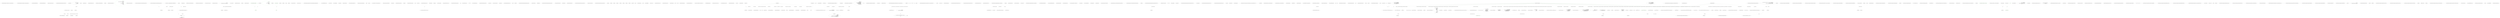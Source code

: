digraph  {
n0 [cluster="Nancy.ViewEngines.IFileSystemReader.GetViewsWithSupportedExtensions(string, System.Collections.Generic.IEnumerable<string>)", label="Entry Nancy.ViewEngines.IFileSystemReader.GetViewsWithSupportedExtensions(string, System.Collections.Generic.IEnumerable<string>)", span="17-17"];
n1 [cluster="Nancy.ViewEngines.IFileSystemReader.GetViewsWithSupportedExtensions(string, System.Collections.Generic.IEnumerable<string>)", label="Exit Nancy.ViewEngines.IFileSystemReader.GetViewsWithSupportedExtensions(string, System.Collections.Generic.IEnumerable<string>)", span="17-17"];
n2 [cluster="Nancy.ViewEngines.IFileSystemReader.GetLastModified(string)", label="Entry Nancy.ViewEngines.IFileSystemReader.GetLastModified(string)", span="24-24"];
n3 [cluster="Nancy.ViewEngines.IFileSystemReader.GetLastModified(string)", label="Exit Nancy.ViewEngines.IFileSystemReader.GetLastModified(string)", span="24-24"];
m0_41 [cluster="Nancy.Testing.BrowserContext.Body(System.IO.Stream, string)", file="BrowserFixture.cs", label="Entry Nancy.Testing.BrowserContext.Body(System.IO.Stream, string)", span="70-70"];
m0_9 [cluster="Nancy.Testing.ConfigurableBootstrapper.ConfigurableBoostrapperConfigurator.Modules(params System.Type[])", file="BrowserFixture.cs", label="Entry Nancy.Testing.ConfigurableBootstrapper.ConfigurableBoostrapperConfigurator.Modules(params System.Type[])", span="543-543"];
m0_17 [cluster="object.ShouldEqual(object)", file="BrowserFixture.cs", label="Entry object.ShouldEqual(object)", span="80-80"];
m0_18 [cluster="lambda expression", file="BrowserFixture.cs", label="Entry lambda expression", span="25-29"];
m0_19 [cluster="lambda expression", file="BrowserFixture.cs", label="with.HttpRequest()", span="27-27"];
m0_20 [cluster="lambda expression", file="BrowserFixture.cs", label="with.Body(thisIsMyRequestBody)", span="28-28"];
m0_15 [cluster="lambda expression", file="BrowserFixture.cs", label="new TypeRegistration(typeof(object), null)", span="21-21"];
m0_22 [cluster="lambda expression", file="BrowserFixture.cs", label="new TypeRegistration(typeof(INancyBootstrapper), typeof(object))", span="29-29"];
m0_5 [cluster="Nancy.Testing.Browser.Browser(Nancy.Bootstrapper.INancyBootstrapper)", file="BrowserFixture.cs", label="Entry Nancy.Testing.Browser.Browser(Nancy.Bootstrapper.INancyBootstrapper)", span="20-20"];
m0_16 [cluster="lambda expression", file="BrowserFixture.cs", label="Exit lambda expression", span="21-21"];
m0_42 [cluster="Nancy.Testing.Tests.BrowserFixture.EchoModule.EchoModule()", file="BrowserFixture.cs", label="Entry Nancy.Testing.Tests.BrowserFixture.EchoModule.EchoModule()", span="57-57"];
m0_43 [cluster="Nancy.Testing.Tests.BrowserFixture.EchoModule.EchoModule()", color=green, community=0, file="BrowserFixture.cs", label="Post[''/''] = ctx =>\r\n                            {\r\n                                var body = new StreamReader(Context.Request.Body).ReadToEnd();\r\n                                return new Response\r\n                                       {\r\n                                           Contents = stream =>\r\n                                                      {\r\n                                                          var writer = new StreamWriter(stream);\r\n                                                          writer.Write(body);\r\n                                                          writer.Flush();\r\n                                                      }\r\n                                       };\r\n                            }", prediction=0, span="60-72"];
m0_44 [cluster="Nancy.Testing.Tests.BrowserFixture.EchoModule.EchoModule()", file="BrowserFixture.cs", label="Exit Nancy.Testing.Tests.BrowserFixture.EchoModule.EchoModule()", span="57-57"];
m0_24 [cluster="Nancy.Tests.Unit.Bootstrapper.TypeRegistrationFixture.Should_not_throw_if_implementation_type_implements_registration_type()", file="BrowserFixture.cs", label="Entry Nancy.Tests.Unit.Bootstrapper.TypeRegistrationFixture.Should_not_throw_if_implementation_type_implements_registration_type()", span="35-35"];
m0_28 [cluster="Unk.ShouldBeNull", file="BrowserFixture.cs", label="Entry Unk.ShouldBeNull", span=""];
m0_27 [cluster="Nancy.Tests.Unit.Bootstrapper.TypeRegistrationFixture.Should_not_throw_if_implementation_type_implements_registration_type()", file="BrowserFixture.cs", label="Exit Nancy.Tests.Unit.Bootstrapper.TypeRegistrationFixture.Should_not_throw_if_implementation_type_implements_registration_type()", span="35-35"];
m0_29 [cluster="lambda expression", file="BrowserFixture.cs", label="Entry lambda expression", span="37-37"];
m0_25 [cluster="Nancy.Tests.Unit.Bootstrapper.TypeRegistrationFixture.Should_not_throw_if_implementation_type_implements_registration_type()", file="BrowserFixture.cs", label="var result = Record.Exception(() => new TypeRegistration(typeof(INancyBootstrapper), typeof(DefaultNancyBootstrapper)))", span="37-37"];
m0_26 [cluster="Nancy.Tests.Unit.Bootstrapper.TypeRegistrationFixture.Should_not_throw_if_implementation_type_implements_registration_type()", file="BrowserFixture.cs", label="result.ShouldBeNull()", span="39-39"];
m0_30 [cluster="lambda expression", file="BrowserFixture.cs", label="new TypeRegistration(typeof(INancyBootstrapper), typeof(DefaultNancyBootstrapper))", span="37-37"];
m0_31 [cluster="lambda expression", file="BrowserFixture.cs", label="Exit lambda expression", span="37-37"];
m0_32 [cluster="Nancy.Testing.Tests.BrowserFixture.Should_be_able_to_send_stream_in_body()", file="BrowserFixture.cs", label="Exit Nancy.Testing.Tests.BrowserFixture.Should_be_able_to_send_stream_in_body()", span="36-36"];
m0_10 [cluster="Nancy.Testing.Tests.BrowserFixture.Should_be_able_to_send_string_in_body()", file="BrowserFixture.cs", label="Entry Nancy.Testing.Tests.BrowserFixture.Should_be_able_to_send_string_in_body()", span="19-19"];
m0_11 [cluster="Nancy.Testing.Tests.BrowserFixture.Should_be_able_to_send_string_in_body()", file="BrowserFixture.cs", label="string thisIsMyRequestBody = ''This is my request body''", span="22-22"];
m0_12 [cluster="Nancy.Testing.Tests.BrowserFixture.Should_be_able_to_send_string_in_body()", file="BrowserFixture.cs", label="var result = browser.Post(''/'', with =>\r\n                                           {\r\n                                               with.HttpRequest();\r\n                                               with.Body(thisIsMyRequestBody);\r\n                                           })", span="25-29"];
m0_13 [cluster="Nancy.Testing.Tests.BrowserFixture.Should_be_able_to_send_string_in_body()", file="BrowserFixture.cs", label="result.Body.AsString().ShouldEqual(thisIsMyRequestBody)", span="32-32"];
m0_34 [cluster="System.IO.StreamWriter.StreamWriter(System.IO.Stream)", file="BrowserFixture.cs", label="Entry System.IO.StreamWriter.StreamWriter(System.IO.Stream)", span="0-0"];
m0_14 [cluster="lambda expression", file="BrowserFixture.cs", label="Entry lambda expression", span="21-21"];
m0_0 [cluster="Nancy.Testing.Tests.BrowserFixture.BrowserFixture()", file="BrowserFixture.cs", label="Entry Nancy.Testing.Tests.BrowserFixture.BrowserFixture()", span="10-10"];
m0_1 [cluster="Nancy.Testing.Tests.BrowserFixture.BrowserFixture()", file="BrowserFixture.cs", label="var bootstrapper =\r\n                new ConfigurableBootstrapper(config => config.Modules(typeof (EchoModule)))", span="12-13"];
m0_2 [cluster="Nancy.Testing.Tests.BrowserFixture.BrowserFixture()", file="BrowserFixture.cs", label="browser = new Browser(bootstrapper)", span="15-15"];
m0_3 [cluster="Nancy.Testing.Tests.BrowserFixture.BrowserFixture()", file="BrowserFixture.cs", label="Exit Nancy.Testing.Tests.BrowserFixture.BrowserFixture()", span="10-10"];
m0_6 [cluster="lambda expression", file="BrowserFixture.cs", label="Entry lambda expression", span="13-13"];
m0_7 [cluster="lambda expression", file="BrowserFixture.cs", label="config.Modules(typeof (EchoModule))", span="13-13"];
m0_8 [cluster="lambda expression", file="BrowserFixture.cs", label="Exit lambda expression", span="13-13"];
m0_21 [cluster="lambda expression", file="BrowserFixture.cs", label="Exit lambda expression", span="25-29"];
m0_23 [cluster="Nancy.Testing.BrowserContext.Body(string)", file="BrowserFixture.cs", label="Entry Nancy.Testing.BrowserContext.Body(string)", span="60-60"];
m0_46 [cluster="lambda expression", color=green, community=0, file="BrowserFixture.cs", label="var body = new StreamReader(Context.Request.Body).ReadToEnd()", prediction=1, span="62-62"];
m0_45 [cluster="lambda expression", file="BrowserFixture.cs", label="Entry lambda expression", span="60-72"];
m0_47 [cluster="lambda expression", color=green, community=0, file="BrowserFixture.cs", label="return new Response\r\n                                       {\r\n                                           Contents = stream =>\r\n                                                      {\r\n                                                          var writer = new StreamWriter(stream);\r\n                                                          writer.Write(body);\r\n                                                          writer.Flush();\r\n                                                      }\r\n                                       };", prediction=2, span="63-71"];
m0_54 [cluster="lambda expression", color=green, community=0, file="BrowserFixture.cs", label="writer.Write(body)", prediction=1, span="68-68"];
m0_48 [cluster="lambda expression", file="BrowserFixture.cs", label="Exit lambda expression", span="60-72"];
m0_53 [cluster="lambda expression", color=green, community=0, file="BrowserFixture.cs", label="var writer = new StreamWriter(stream)", prediction=4, span="67-67"];
m0_55 [cluster="lambda expression", color=green, community=0, file="BrowserFixture.cs", label="writer.Flush()", prediction=4, span="69-69"];
m0_52 [cluster="lambda expression", file="BrowserFixture.cs", label="Entry lambda expression", span="65-70"];
m0_56 [cluster="lambda expression", file="BrowserFixture.cs", label="Exit lambda expression", span="65-70"];
m0_39 [cluster="lambda expression", file="BrowserFixture.cs", label="with.Body(stream, ''text/plain'')", span="48-48"];
m0_37 [cluster="lambda expression", file="BrowserFixture.cs", label="Entry lambda expression", span="45-49"];
m0_38 [cluster="lambda expression", file="BrowserFixture.cs", label="with.HttpRequest()", span="47-47"];
m0_40 [cluster="lambda expression", file="BrowserFixture.cs", label="Exit lambda expression", span="45-49"];
m0_33 [cluster="System.IO.MemoryStream.MemoryStream()", file="BrowserFixture.cs", label="Entry System.IO.MemoryStream.MemoryStream()", span="0-0"];
m0_35 [cluster="System.IO.StreamWriter.Write(string)", file="BrowserFixture.cs", label="Entry System.IO.StreamWriter.Write(string)", span="0-0"];
m0_4 [cluster="Nancy.Testing.ConfigurableBootstrapper.ConfigurableBootstrapper(System.Action<Nancy.Testing.ConfigurableBootstrapper.ConfigurableBoostrapperConfigurator>)", file="BrowserFixture.cs", label="Entry Nancy.Testing.ConfigurableBootstrapper.ConfigurableBootstrapper(System.Action<Nancy.Testing.ConfigurableBootstrapper.ConfigurableBoostrapperConfigurator>)", span="38-38"];
m0_49 [cluster="System.IO.StreamReader.StreamReader(System.IO.Stream)", file="BrowserFixture.cs", label="Entry System.IO.StreamReader.StreamReader(System.IO.Stream)", span="0-0"];
m0_36 [cluster="System.IO.StreamWriter.Flush()", file="BrowserFixture.cs", label="Entry System.IO.StreamWriter.Flush()", span="0-0"];
m0_50 [cluster="System.IO.StreamReader.ReadToEnd()", file="BrowserFixture.cs", label="Entry System.IO.StreamReader.ReadToEnd()", span="0-0"];
m0_51 [cluster="Nancy.Response.Response()", file="BrowserFixture.cs", label="Entry Nancy.Response.Response()", span="15-15"];
m0_60 [file="BrowserFixture.cs", label="Nancy.Testing.Tests.BrowserFixture.EchoModule", span=""];
m0_61 [file="BrowserFixture.cs", label=body, span=""];
m0_57 [file="BrowserFixture.cs", label="Nancy.Testing.Tests.BrowserFixture", span=""];
m0_59 [file="BrowserFixture.cs", label=stream, span=""];
m0_58 [file="BrowserFixture.cs", label=thisIsMyRequestBody, span=""];
m1_5 [cluster="System.ArgumentNullException.ArgumentNullException(string, string)", file="BrowserResponse.cs", label="Entry System.ArgumentNullException.ArgumentNullException(string, string)", span="0-0"];
m1_0 [cluster="Nancy.Testing.BrowserResponse.BrowserResponse(Nancy.NancyContext)", file="BrowserResponse.cs", label="Entry Nancy.Testing.BrowserResponse.BrowserResponse(Nancy.NancyContext)", span="17-17"];
m1_1 [cluster="Nancy.Testing.BrowserResponse.BrowserResponse(Nancy.NancyContext)", file="BrowserResponse.cs", label="context == null", span="19-19"];
m1_3 [cluster="Nancy.Testing.BrowserResponse.BrowserResponse(Nancy.NancyContext)", file="BrowserResponse.cs", label="this.Context = context", span="24-24"];
m1_2 [cluster="Nancy.Testing.BrowserResponse.BrowserResponse(Nancy.NancyContext)", file="BrowserResponse.cs", label="throw new ArgumentNullException(''context'', ''The value of the context parameter cannot be null.'');", span="21-21"];
m1_4 [cluster="Nancy.Testing.BrowserResponse.BrowserResponse(Nancy.NancyContext)", file="BrowserResponse.cs", label="Exit Nancy.Testing.BrowserResponse.BrowserResponse(Nancy.NancyContext)", span="17-17"];
m1_6 [file="BrowserResponse.cs", label="Nancy.Testing.BrowserResponse", span=""];
m3_10 [cluster="Nancy.ViewEngines.Spark.NancyViewFolder.ConvertPath(string)", file="NancyViewFolder.cs", label="Entry Nancy.ViewEngines.Spark.NancyViewFolder.ConvertPath(string)", span="48-48"];
m3_39 [cluster="Nancy.ViewEngines.Spark.NancyViewFolder.ConvertPath(string)", file="NancyViewFolder.cs", label="return path.Replace(@''\'', ''/'');", span="50-50"];
m3_40 [cluster="Nancy.ViewEngines.Spark.NancyViewFolder.ConvertPath(string)", file="NancyViewFolder.cs", label="Exit Nancy.ViewEngines.Spark.NancyViewFolder.ConvertPath(string)", span="48-48"];
m3_35 [cluster="Unk.Any", file="NancyViewFolder.cs", label="Entry Unk.Any", span=""];
m3_27 [cluster="string.StartsWith(string)", file="NancyViewFolder.cs", label="Entry string.StartsWith(string)", span="0-0"];
m3_3 [cluster="Nancy.ViewEngines.Spark.NancyViewFolder.GetViewSource(string)", file="NancyViewFolder.cs", label="Entry Nancy.ViewEngines.Spark.NancyViewFolder.GetViewSource(string)", span="18-18"];
m3_4 [cluster="Nancy.ViewEngines.Spark.NancyViewFolder.GetViewSource(string)", file="NancyViewFolder.cs", label="var searchPath = ConvertPath(path)", span="20-20"];
m3_7 [cluster="Nancy.ViewEngines.Spark.NancyViewFolder.GetViewSource(string)", file="NancyViewFolder.cs", label="throw new FileNotFoundException(string.Format(''Template {0} not found'', path), path);", span="26-26"];
m3_6 [cluster="Nancy.ViewEngines.Spark.NancyViewFolder.GetViewSource(string)", file="NancyViewFolder.cs", label="viewLocationResult == null", span="24-24"];
m3_8 [cluster="Nancy.ViewEngines.Spark.NancyViewFolder.GetViewSource(string)", file="NancyViewFolder.cs", label="return new NancyViewFile(viewLocationResult);", span="29-29"];
m3_9 [cluster="Nancy.ViewEngines.Spark.NancyViewFolder.GetViewSource(string)", file="NancyViewFolder.cs", label="Exit Nancy.ViewEngines.Spark.NancyViewFolder.GetViewSource(string)", span="18-18"];
m3_46 [cluster="Nancy.ViewEngines.Spark.NancyViewFolder.NancyViewFile.OpenViewStream()", file="NancyViewFolder.cs", label="Entry Nancy.ViewEngines.Spark.NancyViewFolder.NancyViewFile.OpenViewStream()", span="69-69"];
m3_47 [cluster="Nancy.ViewEngines.Spark.NancyViewFolder.NancyViewFile.OpenViewStream()", file="NancyViewFolder.cs", label="string view", span="71-71"];
m3_48 [cluster="Nancy.ViewEngines.Spark.NancyViewFolder.NancyViewFile.OpenViewStream()", file="NancyViewFolder.cs", label="var reader = this.viewLocationResult.Contents.Invoke()", span="72-72"];
m3_49 [cluster="Nancy.ViewEngines.Spark.NancyViewFolder.NancyViewFile.OpenViewStream()", file="NancyViewFolder.cs", label="view = reader.ReadToEnd()", span="74-74"];
m3_50 [cluster="Nancy.ViewEngines.Spark.NancyViewFolder.NancyViewFile.OpenViewStream()", file="NancyViewFolder.cs", label="return new MemoryStream(Encoding.UTF8.GetBytes(view));", span="77-77"];
m3_51 [cluster="Nancy.ViewEngines.Spark.NancyViewFolder.NancyViewFile.OpenViewStream()", file="NancyViewFolder.cs", label="Exit Nancy.ViewEngines.Spark.NancyViewFolder.NancyViewFile.OpenViewStream()", span="69-69"];
m3_13 [cluster="string.Format(string, object)", file="NancyViewFolder.cs", label="Entry string.Format(string, object)", span="0-0"];
m3_54 [cluster="System.IO.MemoryStream.MemoryStream(byte[])", file="NancyViewFolder.cs", label="Entry System.IO.MemoryStream.MemoryStream(byte[])", span="0-0"];
m3_41 [cluster="string.Replace(string, string)", file="NancyViewFolder.cs", label="Entry string.Replace(string, string)", span="0-0"];
m3_12 [cluster="System.IO.FileNotFoundException.FileNotFoundException(string, string)", file="NancyViewFolder.cs", label="Entry System.IO.FileNotFoundException.FileNotFoundException(string, string)", span="0-0"];
m3_21 [cluster="Unk.Where", file="NancyViewFolder.cs", label="Entry Unk.Where", span=""];
m3_14 [cluster="NancyViewFile.cstr", file="NancyViewFolder.cs", label="Entry NancyViewFile.cstr", span=""];
m3_42 [cluster="Nancy.ViewEngines.Spark.NancyViewFolder.NancyViewFile.NancyViewFile(Nancy.ViewEngines.ViewLocationResult)", file="NancyViewFolder.cs", label="Entry Nancy.ViewEngines.Spark.NancyViewFolder.NancyViewFile.NancyViewFile(Nancy.ViewEngines.ViewLocationResult)", span="58-58"];
m3_43 [cluster="Nancy.ViewEngines.Spark.NancyViewFolder.NancyViewFile.NancyViewFile(Nancy.ViewEngines.ViewLocationResult)", file="NancyViewFolder.cs", label="this.viewLocationResult = viewLocationResult", span="60-60"];
m3_44 [cluster="Nancy.ViewEngines.Spark.NancyViewFolder.NancyViewFile.NancyViewFile(Nancy.ViewEngines.ViewLocationResult)", file="NancyViewFolder.cs", label="this.created = DateTime.Now.Ticks", span="61-61"];
m3_45 [cluster="Nancy.ViewEngines.Spark.NancyViewFolder.NancyViewFile.NancyViewFile(Nancy.ViewEngines.ViewLocationResult)", file="NancyViewFolder.cs", label="Exit Nancy.ViewEngines.Spark.NancyViewFolder.NancyViewFile.NancyViewFile(Nancy.ViewEngines.ViewLocationResult)", span="58-58"];
m3_31 [cluster="Nancy.ViewEngines.Spark.NancyViewFolder.HasView(string)", file="NancyViewFolder.cs", label="Entry Nancy.ViewEngines.Spark.NancyViewFolder.HasView(string)", span="41-41"];
m3_32 [cluster="Nancy.ViewEngines.Spark.NancyViewFolder.HasView(string)", file="NancyViewFolder.cs", label="var searchPath = ConvertPath(path)", span="43-43"];
m3_34 [cluster="Nancy.ViewEngines.Spark.NancyViewFolder.HasView(string)", file="NancyViewFolder.cs", label="Exit Nancy.ViewEngines.Spark.NancyViewFolder.HasView(string)", span="41-41"];
m3_0 [cluster="Nancy.ViewEngines.Spark.NancyViewFolder.NancyViewFolder(Nancy.ViewEngines.ViewEngineStartupContext)", file="NancyViewFolder.cs", label="Entry Nancy.ViewEngines.Spark.NancyViewFolder.NancyViewFolder(Nancy.ViewEngines.ViewEngineStartupContext)", span="13-13"];
m3_1 [cluster="Nancy.ViewEngines.Spark.NancyViewFolder.NancyViewFolder(Nancy.ViewEngines.ViewEngineStartupContext)", file="NancyViewFolder.cs", label="this.viewEngineStartupContext = viewEngineStartupContext", span="15-15"];
m3_2 [cluster="Nancy.ViewEngines.Spark.NancyViewFolder.NancyViewFolder(Nancy.ViewEngines.ViewEngineStartupContext)", file="NancyViewFolder.cs", label="Exit Nancy.ViewEngines.Spark.NancyViewFolder.NancyViewFolder(Nancy.ViewEngines.ViewEngineStartupContext)", span="13-13"];
m3_36 [cluster="lambda expression", file="NancyViewFolder.cs", label="Entry lambda expression", span="45-45"];
m3_15 [cluster="lambda expression", file="NancyViewFolder.cs", label="Entry lambda expression", span="22-22"];
m3_17 [cluster="lambda expression", file="NancyViewFolder.cs", label="Exit lambda expression", span="22-22"];
m3_24 [cluster="lambda expression", file="NancyViewFolder.cs", label="Entry lambda expression", span="36-36"];
m3_28 [cluster="lambda expression", file="NancyViewFolder.cs", label="Entry lambda expression", span="37-37"];
m3_26 [cluster="lambda expression", file="NancyViewFolder.cs", label="Exit lambda expression", span="36-36"];
m3_30 [cluster="lambda expression", file="NancyViewFolder.cs", label="Exit lambda expression", span="37-37"];
m3_38 [cluster="lambda expression", file="NancyViewFolder.cs", label="Exit lambda expression", span="45-45"];
m3_11 [cluster="Unk.FirstOrDefault", file="NancyViewFolder.cs", label="Entry Unk.FirstOrDefault", span=""];
m3_22 [cluster="Unk.Select", file="NancyViewFolder.cs", label="Entry Unk.Select", span=""];
m3_55 [cluster="System.Text.Encoding.GetBytes(string)", file="NancyViewFolder.cs", label="Entry System.Text.Encoding.GetBytes(string)", span="0-0"];
m3_23 [cluster="Unk.ToList", file="NancyViewFolder.cs", label="Entry Unk.ToList", span=""];
m3_53 [cluster="System.IO.TextReader.ReadToEnd()", file="NancyViewFolder.cs", label="Entry System.IO.TextReader.ReadToEnd()", span="0-0"];
m3_52 [cluster="System.Func<TResult>.Invoke()", file="NancyViewFolder.cs", label="Entry System.Func<TResult>.Invoke()", span="0-0"];
m3_18 [cluster="Nancy.ViewEngines.Spark.NancyViewFolder.ListViews(string)", file="NancyViewFolder.cs", label="Entry Nancy.ViewEngines.Spark.NancyViewFolder.ListViews(string)", span="32-32"];
m3_20 [cluster="Nancy.ViewEngines.Spark.NancyViewFolder.ListViews(string)", file="NancyViewFolder.cs", label="Exit Nancy.ViewEngines.Spark.NancyViewFolder.ListViews(string)", span="32-32"];
m3_56 [file="NancyViewFolder.cs", label="Nancy.ViewEngines.Spark.NancyViewFolder", span=""];
m3_57 [file="NancyViewFolder.cs", label=searchPath, span=""];
m3_58 [file="NancyViewFolder.cs", label=string, span=""];
m3_59 [file="NancyViewFolder.cs", label=searchPath, span=""];
m3_60 [file="NancyViewFolder.cs", label="Nancy.ViewEngines.Spark.NancyViewFolder.NancyViewFile", span=""];
m4_81 [cluster="System.Net.HttpListenerResponse.AddHeader(string, string)", file="Request.cs", label="Entry System.Net.HttpListenerResponse.AddHeader(string, string)", span="0-0"];
m4_96 [cluster="long.TryParse(string, System.Globalization.NumberStyles, System.IFormatProvider, out long)", file="Request.cs", label="Entry long.TryParse(string, System.Globalization.NumberStyles, System.IFormatProvider, out long)", span="0-0"];
m4_116 [cluster="Nancy.INancyEngine.HandleRequest(Nancy.Request)", file="Request.cs", label="Entry Nancy.INancyEngine.HandleRequest(Nancy.Request)", span="21-21"];
m4_65 [cluster="Nancy.IO.RequestStream.FromStream(System.IO.Stream, long, bool)", file="Request.cs", label="Entry Nancy.IO.RequestStream.FromStream(System.IO.Stream, long, bool)", span="233-233"];
m4_106 [cluster="System.Net.HttpListener.EndGetContext(System.IAsyncResult)", file="Request.cs", label="Entry System.Net.HttpListener.EndGetContext(System.IAsyncResult)", span="0-0"];
m4_13 [cluster="Nancy.Hosting.Self.HostConfiguration.HostConfiguration()", file="Request.cs", label="Entry Nancy.Hosting.Self.HostConfiguration.HostConfiguration()", span="27-27"];
m4_43 [cluster="System.Uri.ToString()", file="Request.cs", label="Entry System.Uri.ToString()", span="0-0"];
m4_21 [cluster="Nancy.Hosting.Self.NancyHost.Start()", file="Request.cs", label="Entry Nancy.Hosting.Self.NancyHost.Start()", span="105-105"];
m4_22 [cluster="Nancy.Hosting.Self.NancyHost.Start()", file="Request.cs", label="this.AddPrefixes()", span="107-107"];
m4_23 [cluster="Nancy.Hosting.Self.NancyHost.Start()", file="Request.cs", label="listener.Start()", span="109-109"];
m4_24 [cluster="Nancy.Hosting.Self.NancyHost.Start()", file="Request.cs", label="listener.BeginGetContext(GotCallback, null)", span="112-112"];
m4_25 [cluster="Nancy.Hosting.Self.NancyHost.Start()", file="Request.cs", label=Exception, span="114-114"];
m4_26 [cluster="Nancy.Hosting.Self.NancyHost.Start()", file="Request.cs", label="this.configuration.UnhandledExceptionCallback.Invoke(e)", span="116-116"];
m4_27 [cluster="Nancy.Hosting.Self.NancyHost.Start()", file="Request.cs", label="throw;", span="118-118"];
m4_28 [cluster="Nancy.Hosting.Self.NancyHost.Start()", file="Request.cs", label="Exit Nancy.Hosting.Self.NancyHost.Start()", span="105-105"];
m4_57 [cluster="string.Format(string, object)", file="Request.cs", label="Entry string.Format(string, object)", span="0-0"];
m4_46 [cluster="Nancy.Hosting.Self.NancyHost.ConvertRequestToNancyRequest(System.Net.HttpListenerRequest)", file="Request.cs", label="Entry Nancy.Hosting.Self.NancyHost.ConvertRequestToNancyRequest(System.Net.HttpListenerRequest)", span="145-145"];
m4_47 [cluster="Nancy.Hosting.Self.NancyHost.ConvertRequestToNancyRequest(System.Net.HttpListenerRequest)", file="Request.cs", label="var baseUri = baseUriList.FirstOrDefault(uri => uri.IsCaseInsensitiveBaseOf(request.Url))", span="147-147"];
m4_49 [cluster="Nancy.Hosting.Self.NancyHost.ConvertRequestToNancyRequest(System.Net.HttpListenerRequest)", file="Request.cs", label="throw new InvalidOperationException(String.Format(''Unable to locate base URI for request: {0}'',request.Url));", span="151-151"];
m4_50 [cluster="Nancy.Hosting.Self.NancyHost.ConvertRequestToNancyRequest(System.Net.HttpListenerRequest)", file="Request.cs", label="var expectedRequestLength =\r\n                GetExpectedRequestLength(request.Headers.ToDictionary())", span="154-155"];
m4_52 [cluster="Nancy.Hosting.Self.NancyHost.ConvertRequestToNancyRequest(System.Net.HttpListenerRequest)", file="Request.cs", label="var nancyUrl = new Url {\r\n                Scheme = request.Url.Scheme,\r\n                HostName = request.Url.Host,\r\n                Port = request.Url.IsDefaultPort ? null : (int?)request.Url.Port,\r\n                BasePath = baseUri.AbsolutePath.TrimEnd('/'),\r\n                Path = HttpUtility.UrlDecode(relativeUrl),\r\n                Query = request.Url.Query,\r\n                Fragment = request.Url.Fragment,\r\n            }", span="159-167"];
m4_53 [cluster="Nancy.Hosting.Self.NancyHost.ConvertRequestToNancyRequest(System.Net.HttpListenerRequest)", file="Request.cs", label="return new Request(\r\n                request.HttpMethod,\r\n                nancyUrl,\r\n                RequestStream.FromStream(request.InputStream, expectedRequestLength, true),\r\n                request.Headers.ToDictionary(), \r\n                (request.RemoteEndPoint != null) ? request.RemoteEndPoint.Address.ToString() : null);", span="169-174"];
m4_48 [cluster="Nancy.Hosting.Self.NancyHost.ConvertRequestToNancyRequest(System.Net.HttpListenerRequest)", file="Request.cs", label="baseUri == null", span="149-149"];
m4_54 [cluster="Nancy.Hosting.Self.NancyHost.ConvertRequestToNancyRequest(System.Net.HttpListenerRequest)", file="Request.cs", label="Exit Nancy.Hosting.Self.NancyHost.ConvertRequestToNancyRequest(System.Net.HttpListenerRequest)", span="145-145"];
m4_44 [cluster="string.Replace(string, string)", file="Request.cs", label="Entry string.Replace(string, string)", span="0-0"];
m4_63 [cluster="Nancy.Helpers.HttpUtility.UrlDecode(string)", file="Request.cs", label="Entry Nancy.Helpers.HttpUtility.UrlDecode(string)", span="103-103"];
m4_59 [cluster="Nancy.Hosting.Self.NancyHost.GetExpectedRequestLength(System.Collections.Generic.IDictionary<string, System.Collections.Generic.IEnumerable<string>>)", file="Request.cs", label="Entry Nancy.Hosting.Self.NancyHost.GetExpectedRequestLength(System.Collections.Generic.IDictionary<string, System.Collections.Generic.IEnumerable<string>>)", span="198-198"];
m4_84 [cluster="Nancy.Hosting.Self.NancyHost.GetExpectedRequestLength(System.Collections.Generic.IDictionary<string, System.Collections.Generic.IEnumerable<string>>)", file="Request.cs", label="incomingHeaders == null", span="200-200"];
m4_86 [cluster="Nancy.Hosting.Self.NancyHost.GetExpectedRequestLength(System.Collections.Generic.IDictionary<string, System.Collections.Generic.IEnumerable<string>>)", file="Request.cs", label="!incomingHeaders.ContainsKey(''Content-Length'')", span="205-205"];
m4_88 [cluster="Nancy.Hosting.Self.NancyHost.GetExpectedRequestLength(System.Collections.Generic.IDictionary<string, System.Collections.Generic.IEnumerable<string>>)", file="Request.cs", label="var headerValue =\r\n                incomingHeaders[''Content-Length''].SingleOrDefault()", span="210-211"];
m4_85 [cluster="Nancy.Hosting.Self.NancyHost.GetExpectedRequestLength(System.Collections.Generic.IDictionary<string, System.Collections.Generic.IEnumerable<string>>)", file="Request.cs", label="return 0;", span="202-202"];
m4_87 [cluster="Nancy.Hosting.Self.NancyHost.GetExpectedRequestLength(System.Collections.Generic.IDictionary<string, System.Collections.Generic.IEnumerable<string>>)", file="Request.cs", label="return 0;", span="207-207"];
m4_89 [cluster="Nancy.Hosting.Self.NancyHost.GetExpectedRequestLength(System.Collections.Generic.IDictionary<string, System.Collections.Generic.IEnumerable<string>>)", file="Request.cs", label="headerValue == null", span="213-213"];
m4_92 [cluster="Nancy.Hosting.Self.NancyHost.GetExpectedRequestLength(System.Collections.Generic.IDictionary<string, System.Collections.Generic.IEnumerable<string>>)", file="Request.cs", label="return !long.TryParse(headerValue, NumberStyles.Any, CultureInfo.InvariantCulture, out contentLength) ?\r\n                0 : \r\n                contentLength;", span="220-222"];
m4_90 [cluster="Nancy.Hosting.Self.NancyHost.GetExpectedRequestLength(System.Collections.Generic.IDictionary<string, System.Collections.Generic.IEnumerable<string>>)", file="Request.cs", label="return 0;", span="215-215"];
m4_91 [cluster="Nancy.Hosting.Self.NancyHost.GetExpectedRequestLength(System.Collections.Generic.IDictionary<string, System.Collections.Generic.IEnumerable<string>>)", file="Request.cs", label="long contentLength", span="218-218"];
m4_93 [cluster="Nancy.Hosting.Self.NancyHost.GetExpectedRequestLength(System.Collections.Generic.IDictionary<string, System.Collections.Generic.IEnumerable<string>>)", file="Request.cs", label="Exit Nancy.Hosting.Self.NancyHost.GetExpectedRequestLength(System.Collections.Generic.IDictionary<string, System.Collections.Generic.IEnumerable<string>>)", span="198-198"];
m4_61 [cluster="Nancy.Url.Url()", file="Request.cs", label="Entry Nancy.Url.Url()", span="16-16"];
m4_32 [cluster="System.Action<T>.Invoke(T)", file="Request.cs", label="Entry System.Action<T>.Invoke(T)", span="0-0"];
m4_16 [cluster="Nancy.Bootstrapper.INancyBootstrapper.GetEngine()", file="Request.cs", label="Entry Nancy.Bootstrapper.INancyBootstrapper.GetEngine()", span="16-16"];
m4_2 [cluster="Nancy.Hosting.Self.NancyHost.NancyHost(Nancy.Hosting.Self.HostConfiguration, params System.Uri[])", file="Request.cs", label="Entry Nancy.Hosting.Self.NancyHost.NancyHost(Nancy.Hosting.Self.HostConfiguration, params System.Uri[])", span="44-44"];
m4_3 [cluster="Nancy.Hosting.Self.NancyHost.NancyHost(Nancy.Hosting.Self.HostConfiguration, params System.Uri[])", file="Request.cs", label="Exit Nancy.Hosting.Self.NancyHost.NancyHost(Nancy.Hosting.Self.HostConfiguration, params System.Uri[])", span="44-44"];
m4_0 [cluster="Nancy.Hosting.Self.NancyHost.NancyHost(params System.Uri[])", file="Request.cs", label="Entry Nancy.Hosting.Self.NancyHost.NancyHost(params System.Uri[])", span="35-35"];
m4_1 [cluster="Nancy.Hosting.Self.NancyHost.NancyHost(params System.Uri[])", file="Request.cs", label="Exit Nancy.Hosting.Self.NancyHost.NancyHost(params System.Uri[])", span="35-35"];
m4_71 [cluster="Nancy.Hosting.Self.NancyHost.ConvertNancyResponseToResponse(Nancy.Response, System.Net.HttpListenerResponse)", file="Request.cs", label="Entry Nancy.Hosting.Self.NancyHost.ConvertNancyResponseToResponse(Nancy.Response, System.Net.HttpListenerResponse)", span="177-177"];
m4_72 [cluster="Nancy.Hosting.Self.NancyHost.ConvertNancyResponseToResponse(Nancy.Response, System.Net.HttpListenerResponse)", file="Request.cs", label="nancyResponse.Headers", span="179-179"];
m4_73 [cluster="Nancy.Hosting.Self.NancyHost.ConvertNancyResponseToResponse(Nancy.Response, System.Net.HttpListenerResponse)", file="Request.cs", label="response.AddHeader(header.Key, header.Value)", span="181-181"];
m4_74 [cluster="Nancy.Hosting.Self.NancyHost.ConvertNancyResponseToResponse(Nancy.Response, System.Net.HttpListenerResponse)", file="Request.cs", label="nancyResponse.Cookies", span="184-184"];
m4_75 [cluster="Nancy.Hosting.Self.NancyHost.ConvertNancyResponseToResponse(Nancy.Response, System.Net.HttpListenerResponse)", file="Request.cs", label="response.Headers.Add(HttpResponseHeader.SetCookie, nancyCookie.ToString())", span="186-186"];
m4_76 [cluster="Nancy.Hosting.Self.NancyHost.ConvertNancyResponseToResponse(Nancy.Response, System.Net.HttpListenerResponse)", file="Request.cs", label="response.ContentType = nancyResponse.ContentType", span="189-189"];
m4_77 [cluster="Nancy.Hosting.Self.NancyHost.ConvertNancyResponseToResponse(Nancy.Response, System.Net.HttpListenerResponse)", file="Request.cs", label="response.StatusCode = (int)nancyResponse.StatusCode", span="190-190"];
m4_78 [cluster="Nancy.Hosting.Self.NancyHost.ConvertNancyResponseToResponse(Nancy.Response, System.Net.HttpListenerResponse)", file="Request.cs", label="var output = response.OutputStream", span="192-192"];
m4_79 [cluster="Nancy.Hosting.Self.NancyHost.ConvertNancyResponseToResponse(Nancy.Response, System.Net.HttpListenerResponse)", file="Request.cs", label="nancyResponse.Contents.Invoke(output)", span="194-194"];
m4_80 [cluster="Nancy.Hosting.Self.NancyHost.ConvertNancyResponseToResponse(Nancy.Response, System.Net.HttpListenerResponse)", file="Request.cs", label="Exit Nancy.Hosting.Self.NancyHost.ConvertNancyResponseToResponse(Nancy.Response, System.Net.HttpListenerResponse)", span="177-177"];
m4_56 [cluster="System.InvalidOperationException.InvalidOperationException(string)", file="Request.cs", label="Entry System.InvalidOperationException.InvalidOperationException(string)", span="0-0"];
m4_58 [cluster="System.Collections.Specialized.NameValueCollection.ToDictionary()", file="Request.cs", label="Entry System.Collections.Specialized.NameValueCollection.ToDictionary()", span="9-9"];
m4_15 [cluster="Nancy.Bootstrapper.INancyBootstrapper.Initialise()", file="Request.cs", label="Entry Nancy.Bootstrapper.INancyBootstrapper.Initialise()", span="10-10"];
m4_45 [cluster="System.Net.HttpListenerPrefixCollection.Add(string)", file="Request.cs", label="Entry System.Net.HttpListenerPrefixCollection.Add(string)", span="0-0"];
m4_95 [cluster="System.Collections.Generic.IEnumerable<TSource>.SingleOrDefault<TSource>()", file="Request.cs", label="Entry System.Collections.Generic.IEnumerable<TSource>.SingleOrDefault<TSource>()", span="0-0"];
m4_36 [cluster="System.Net.HttpListener.Stop()", file="Request.cs", label="Entry System.Net.HttpListener.Stop()", span="0-0"];
m4_70 [cluster="System.Uri.IsCaseInsensitiveBaseOf(System.Uri)", file="Request.cs", label="Entry System.Uri.IsCaseInsensitiveBaseOf(System.Uri)", span="11-11"];
m4_33 [cluster="Nancy.Hosting.Self.NancyHost.Stop()", file="Request.cs", label="Entry Nancy.Hosting.Self.NancyHost.Stop()", span="125-125"];
m4_34 [cluster="Nancy.Hosting.Self.NancyHost.Stop()", file="Request.cs", label="listener.Stop()", span="127-127"];
m4_35 [cluster="Nancy.Hosting.Self.NancyHost.Stop()", file="Request.cs", label="Exit Nancy.Hosting.Self.NancyHost.Stop()", span="125-125"];
m4_94 [cluster="System.Collections.Generic.IDictionary<TKey, TValue>.ContainsKey(TKey)", file="Request.cs", label="Entry System.Collections.Generic.IDictionary<TKey, TValue>.ContainsKey(TKey)", span="0-0"];
m4_19 [cluster="Nancy.Hosting.Self.NancyHost.NancyHost(System.Uri, Nancy.Bootstrapper.INancyBootstrapper, Nancy.Hosting.Self.HostConfiguration)", file="Request.cs", label="Entry Nancy.Hosting.Self.NancyHost.NancyHost(System.Uri, Nancy.Bootstrapper.INancyBootstrapper, Nancy.Hosting.Self.HostConfiguration)", span="97-97"];
m4_20 [cluster="Nancy.Hosting.Self.NancyHost.NancyHost(System.Uri, Nancy.Bootstrapper.INancyBootstrapper, Nancy.Hosting.Self.HostConfiguration)", file="Request.cs", label="Exit Nancy.Hosting.Self.NancyHost.NancyHost(System.Uri, Nancy.Bootstrapper.INancyBootstrapper, Nancy.Hosting.Self.HostConfiguration)", span="97-97"];
m4_67 [cluster="lambda expression", file="Request.cs", label="Entry lambda expression", span="147-147"];
m4_68 [cluster="lambda expression", file="Request.cs", label="uri.IsCaseInsensitiveBaseOf(request.Url)", span="147-147"];
m4_69 [cluster="lambda expression", file="Request.cs", label="Exit lambda expression", span="147-147"];
m4_6 [cluster="Nancy.Hosting.Self.NancyHost.NancyHost(Nancy.Bootstrapper.INancyBootstrapper, Nancy.Hosting.Self.HostConfiguration, params System.Uri[])", file="Request.cs", label="Entry Nancy.Hosting.Self.NancyHost.NancyHost(Nancy.Bootstrapper.INancyBootstrapper, Nancy.Hosting.Self.HostConfiguration, params System.Uri[])", span="67-67"];
m4_7 [cluster="Nancy.Hosting.Self.NancyHost.NancyHost(Nancy.Bootstrapper.INancyBootstrapper, Nancy.Hosting.Self.HostConfiguration, params System.Uri[])", file="Request.cs", label="this.configuration = configuration ?? new HostConfiguration()", span="69-69"];
m4_8 [cluster="Nancy.Hosting.Self.NancyHost.NancyHost(Nancy.Bootstrapper.INancyBootstrapper, Nancy.Hosting.Self.HostConfiguration, params System.Uri[])", file="Request.cs", label="this.baseUriList = baseUris", span="70-70"];
m4_10 [cluster="Nancy.Hosting.Self.NancyHost.NancyHost(Nancy.Bootstrapper.INancyBootstrapper, Nancy.Hosting.Self.HostConfiguration, params System.Uri[])", file="Request.cs", label="bootstrapper.Initialise()", span="73-73"];
m4_11 [cluster="Nancy.Hosting.Self.NancyHost.NancyHost(Nancy.Bootstrapper.INancyBootstrapper, Nancy.Hosting.Self.HostConfiguration, params System.Uri[])", file="Request.cs", label="this.engine = bootstrapper.GetEngine()", span="74-74"];
m4_9 [cluster="Nancy.Hosting.Self.NancyHost.NancyHost(Nancy.Bootstrapper.INancyBootstrapper, Nancy.Hosting.Self.HostConfiguration, params System.Uri[])", file="Request.cs", label="this.listener = new HttpListener()", span="71-71"];
m4_12 [cluster="Nancy.Hosting.Self.NancyHost.NancyHost(Nancy.Bootstrapper.INancyBootstrapper, Nancy.Hosting.Self.HostConfiguration, params System.Uri[])", file="Request.cs", label="Exit Nancy.Hosting.Self.NancyHost.NancyHost(Nancy.Bootstrapper.INancyBootstrapper, Nancy.Hosting.Self.HostConfiguration, params System.Uri[])", span="67-67"];
m4_30 [cluster="System.Net.HttpListener.Start()", file="Request.cs", label="Entry System.Net.HttpListener.Start()", span="0-0"];
m4_4 [cluster="Nancy.Hosting.Self.NancyHost.NancyHost(Nancy.Bootstrapper.INancyBootstrapper, params System.Uri[])", file="Request.cs", label="Entry Nancy.Hosting.Self.NancyHost.NancyHost(Nancy.Bootstrapper.INancyBootstrapper, params System.Uri[])", span="54-54"];
m4_5 [cluster="Nancy.Hosting.Self.NancyHost.NancyHost(Nancy.Bootstrapper.INancyBootstrapper, params System.Uri[])", file="Request.cs", label="Exit Nancy.Hosting.Self.NancyHost.NancyHost(Nancy.Bootstrapper.INancyBootstrapper, params System.Uri[])", span="54-54"];
m4_55 [cluster="Unk.FirstOrDefault", file="Request.cs", label="Entry Unk.FirstOrDefault", span=""];
m4_66 [cluster="System.Net.IPAddress.ToString()", file="Request.cs", label="Entry System.Net.IPAddress.ToString()", span="0-0"];
m4_14 [cluster="System.Net.HttpListener.HttpListener()", file="Request.cs", label="Entry System.Net.HttpListener.HttpListener()", span="0-0"];
m4_64 [cluster="Nancy.Request.Request(string, Nancy.Url, Nancy.IO.RequestStream, System.Collections.Generic.IDictionary<string, System.Collections.Generic.IEnumerable<string>>, string)", file="Request.cs", label="Entry Nancy.Request.Request(string, Nancy.Url, Nancy.IO.RequestStream, System.Collections.Generic.IDictionary<string, System.Collections.Generic.IEnumerable<string>>, string)", span="47-47"];
m4_60 [cluster="Unk.MakeAppLocalPath", file="Request.cs", label="Entry Unk.MakeAppLocalPath", span=""];
m4_17 [cluster="Nancy.Hosting.Self.NancyHost.NancyHost(System.Uri, Nancy.Bootstrapper.INancyBootstrapper)", file="Request.cs", label="Entry Nancy.Hosting.Self.NancyHost.NancyHost(System.Uri, Nancy.Bootstrapper.INancyBootstrapper)", span="84-84"];
m4_18 [cluster="Nancy.Hosting.Self.NancyHost.NancyHost(System.Uri, Nancy.Bootstrapper.INancyBootstrapper)", file="Request.cs", label="Exit Nancy.Hosting.Self.NancyHost.NancyHost(System.Uri, Nancy.Bootstrapper.INancyBootstrapper)", span="84-84"];
m4_29 [cluster="Nancy.Hosting.Self.NancyHost.AddPrefixes()", file="Request.cs", label="Entry Nancy.Hosting.Self.NancyHost.AddPrefixes()", span="130-130"];
m4_37 [cluster="Nancy.Hosting.Self.NancyHost.AddPrefixes()", file="Request.cs", label=baseUriList, span="132-132"];
m4_38 [cluster="Nancy.Hosting.Self.NancyHost.AddPrefixes()", file="Request.cs", label="var prefix = baseUri.ToString()", span="134-134"];
m4_39 [cluster="Nancy.Hosting.Self.NancyHost.AddPrefixes()", file="Request.cs", label="this.configuration.RewriteLocalhost", span="136-136"];
m4_40 [cluster="Nancy.Hosting.Self.NancyHost.AddPrefixes()", file="Request.cs", label="prefix = prefix.Replace(''localhost'', ''+'')", span="138-138"];
m4_41 [cluster="Nancy.Hosting.Self.NancyHost.AddPrefixes()", file="Request.cs", label="listener.Prefixes.Add(prefix)", span="141-141"];
m4_42 [cluster="Nancy.Hosting.Self.NancyHost.AddPrefixes()", file="Request.cs", label="Exit Nancy.Hosting.Self.NancyHost.AddPrefixes()", span="130-130"];
m4_83 [cluster="System.Net.WebHeaderCollection.Add(System.Net.HttpResponseHeader, string)", file="Request.cs", label="Entry System.Net.WebHeaderCollection.Add(System.Net.HttpResponseHeader, string)", span="0-0"];
m4_107 [cluster="Nancy.Hosting.Self.NancyHost.Process(System.Net.HttpListenerContext)", file="Request.cs", label="Entry Nancy.Hosting.Self.NancyHost.Process(System.Net.HttpListenerContext)", span="248-248"];
m4_108 [cluster="Nancy.Hosting.Self.NancyHost.Process(System.Net.HttpListenerContext)", file="Request.cs", label="var nancyRequest = ConvertRequestToNancyRequest(ctx.Request)", span="252-252"];
m4_110 [cluster="Nancy.Hosting.Self.NancyHost.Process(System.Net.HttpListenerContext)", file="Request.cs", label="ConvertNancyResponseToResponse(nancyContext.Response, ctx.Response)", span="257-257"];
m4_109 [cluster="Nancy.Hosting.Self.NancyHost.Process(System.Net.HttpListenerContext)", file="Request.cs", label="var nancyContext = engine.HandleRequest(nancyRequest)", span="253-253"];
m4_111 [cluster="Nancy.Hosting.Self.NancyHost.Process(System.Net.HttpListenerContext)", file="Request.cs", label=Exception, span="259-259"];
m4_113 [cluster="Nancy.Hosting.Self.NancyHost.Process(System.Net.HttpListenerContext)", file="Request.cs", label=Exception, span="265-265"];
m4_112 [cluster="Nancy.Hosting.Self.NancyHost.Process(System.Net.HttpListenerContext)", file="Request.cs", label="this.configuration.UnhandledExceptionCallback.Invoke(e)", span="261-261"];
m4_114 [cluster="Nancy.Hosting.Self.NancyHost.Process(System.Net.HttpListenerContext)", file="Request.cs", label="this.configuration.UnhandledExceptionCallback.Invoke(e)", span="267-267"];
m4_115 [cluster="Nancy.Hosting.Self.NancyHost.Process(System.Net.HttpListenerContext)", file="Request.cs", label="Exit Nancy.Hosting.Self.NancyHost.Process(System.Net.HttpListenerContext)", span="248-248"];
m4_97 [cluster="Nancy.Hosting.Self.NancyHost.GotCallback(System.IAsyncResult)", file="Request.cs", label="Entry Nancy.Hosting.Self.NancyHost.GotCallback(System.IAsyncResult)", span="225-225"];
m4_98 [cluster="Nancy.Hosting.Self.NancyHost.GotCallback(System.IAsyncResult)", file="Request.cs", label="var ctx = listener.EndGetContext(ar)", span="229-229"];
m4_99 [cluster="Nancy.Hosting.Self.NancyHost.GotCallback(System.IAsyncResult)", file="Request.cs", label="listener.BeginGetContext(GotCallback, null)", span="230-230"];
m4_100 [cluster="Nancy.Hosting.Self.NancyHost.GotCallback(System.IAsyncResult)", file="Request.cs", label="Process(ctx)", span="231-231"];
m4_101 [cluster="Nancy.Hosting.Self.NancyHost.GotCallback(System.IAsyncResult)", file="Request.cs", label=Exception, span="233-233"];
m4_102 [cluster="Nancy.Hosting.Self.NancyHost.GotCallback(System.IAsyncResult)", file="Request.cs", label="this.configuration.UnhandledExceptionCallback.Invoke(e)", span="235-235"];
m4_103 [cluster="Nancy.Hosting.Self.NancyHost.GotCallback(System.IAsyncResult)", file="Request.cs", label="listener.BeginGetContext(GotCallback, null)", span="239-239"];
m4_104 [cluster="Nancy.Hosting.Self.NancyHost.GotCallback(System.IAsyncResult)", file="Request.cs", label="this.configuration.UnhandledExceptionCallback.Invoke(e)", span="243-243"];
m4_105 [cluster="Nancy.Hosting.Self.NancyHost.GotCallback(System.IAsyncResult)", file="Request.cs", label="Exit Nancy.Hosting.Self.NancyHost.GotCallback(System.IAsyncResult)", span="225-225"];
m4_62 [cluster="Unk.TrimEnd", file="Request.cs", label="Entry Unk.TrimEnd", span=""];
m4_82 [cluster="object.ToString()", file="Request.cs", label="Entry object.ToString()", span="0-0"];
m4_31 [cluster="System.Net.HttpListener.BeginGetContext(System.AsyncCallback, object)", file="Request.cs", label="Entry System.Net.HttpListener.BeginGetContext(System.AsyncCallback, object)", span="0-0"];
m4_117 [file="Request.cs", label="Nancy.Hosting.Self.NancyHost", span=""];
m4_118 [file="Request.cs", label="System.Net.HttpListenerRequest", span=""];
m6_69 [cluster="Unk.Union", file="SparkViewEngineFixture.cs", label="Entry Unk.Union", span=""];
m6_44 [cluster="System.Func<TResult>.Invoke()", file="SparkViewEngineFixture.cs", label="Entry System.Func<TResult>.Invoke()", span="0-0"];
m6_45 [cluster="lambda expression", file="SparkViewEngineFixture.cs", label="Entry lambda expression", span="131-131"];
m6_46 [cluster="lambda expression", file="SparkViewEngineFixture.cs", label="type.Assembly != this.GetType().Assembly", span="131-131"];
m6_47 [cluster="lambda expression", file="SparkViewEngineFixture.cs", label="Exit lambda expression", span="131-131"];
m6_7 [cluster="Nancy.ViewEngines.Spark.Tests.SparkViewEngineFixture.SparkViewEngineFixture()", file="SparkViewEngineFixture.cs", label="A.CallTo(() => this.renderContext.ViewCache).Returns(cache)", span="36-36"];
m6_91 [cluster="Nancy.ViewEngines.Spark.Tests.SparkViewEngineFixture.Should_be_able_to_use_a_partial_file_explicitly()", file="SparkViewEngineFixture.cs", label="Entry Nancy.ViewEngines.Spark.Tests.SparkViewEngineFixture.Should_be_able_to_use_a_partial_file_explicitly()", span="184-184"];
m6_92 [cluster="Nancy.ViewEngines.Spark.Tests.SparkViewEngineFixture.Should_be_able_to_use_a_partial_file_explicitly()", file="SparkViewEngineFixture.cs", label="this.FindViewAndRender(''ViewThatUsesPartial'')", span="187-187"];
m6_93 [cluster="Nancy.ViewEngines.Spark.Tests.SparkViewEngineFixture.Should_be_able_to_use_a_partial_file_explicitly()", file="SparkViewEngineFixture.cs", label="this.output.ShouldContainInOrder(\r\n                ''<ul>'',\r\n                ''<li>Partial where x=\''lion\''</li>'',\r\n                ''<li>Partial where x=\''hippo\''</li>'',\r\n                ''<li>Partial where x=\''elephant\''</li>'',\r\n                ''<li>Partial where x=\''giraffe\''</li>'',\r\n                ''<li>Partial where x=\''whale\''</li>'',\r\n                ''</ul>'')", span="190-197"];
m6_94 [cluster="Nancy.ViewEngines.Spark.Tests.SparkViewEngineFixture.Should_be_able_to_use_a_partial_file_explicitly()", file="SparkViewEngineFixture.cs", label="Exit Nancy.ViewEngines.Spark.Tests.SparkViewEngineFixture.Should_be_able_to_use_a_partial_file_explicitly()", span="184-184"];
m6_55 [cluster="Nancy.ViewEngines.Spark.Tests.SparkViewEngineFixture.Should_be_able_to_render_a_child_view_with_a_master_layout()", file="SparkViewEngineFixture.cs", label="Exit Nancy.ViewEngines.Spark.Tests.SparkViewEngineFixture.Should_be_able_to_render_a_child_view_with_a_master_layout()", span="87-87"];
m6_131 [cluster="Nancy.ViewEngines.ViewLocationResult.ViewLocationResult(string, string, string, System.Func<System.IO.TextReader>)", file="SparkViewEngineFixture.cs", label="Entry Nancy.ViewEngines.ViewLocationResult.ViewLocationResult(string, string, string, System.Func<System.IO.TextReader>)", span="17-17"];
m6_6 [cluster="Nancy.ViewEngines.Spark.Tests.SparkViewEngineFixture.SparkViewEngineFixture()", file="SparkViewEngineFixture.cs", label="A.CallTo(() => cache.GetOrAdd(A<ViewLocationResult>.Ignored, A<Func<ViewLocationResult, ISparkViewEntry>>.Ignored))\r\n                .ReturnsLazily(x => {\r\n                    var result = x.GetArgument<ViewLocationResult>(0);\r\n                    return x.GetArgument<Func<ViewLocationResult, ISparkViewEntry>>(1).Invoke(result);\r\n                })", span="30-34"];
m6_95 [cluster="Nancy.ViewEngines.Spark.Tests.SparkViewEngineFixture.Should_be_able_to_use_a_partial_file_implicitly()", file="SparkViewEngineFixture.cs", label="Entry Nancy.ViewEngines.Spark.Tests.SparkViewEngineFixture.Should_be_able_to_use_a_partial_file_implicitly()", span="201-201"];
m6_96 [cluster="Nancy.ViewEngines.Spark.Tests.SparkViewEngineFixture.Should_be_able_to_use_a_partial_file_implicitly()", file="SparkViewEngineFixture.cs", label="this.FindViewAndRender(''ViewThatUsesPartialImplicitly'')", span="204-204"];
m6_97 [cluster="Nancy.ViewEngines.Spark.Tests.SparkViewEngineFixture.Should_be_able_to_use_a_partial_file_implicitly()", file="SparkViewEngineFixture.cs", label="this.output.ShouldContainInOrder(\r\n                ''<li class=\''odd\''>lion</li>'',\r\n                ''<li class=\''even\''>hippo</li>'')", span="207-209"];
m6_98 [cluster="Nancy.ViewEngines.Spark.Tests.SparkViewEngineFixture.Should_be_able_to_use_a_partial_file_implicitly()", file="SparkViewEngineFixture.cs", label="Exit Nancy.ViewEngines.Spark.Tests.SparkViewEngineFixture.Should_be_able_to_use_a_partial_file_implicitly()", span="201-201"];
m6_24 [cluster="lambda expression", file="SparkViewEngineFixture.cs", label="Entry lambda expression", span="31-34"];
m6_25 [cluster="lambda expression", file="SparkViewEngineFixture.cs", label="var result = x.GetArgument<ViewLocationResult>(0)", span="32-32"];
m6_26 [cluster="lambda expression", file="SparkViewEngineFixture.cs", label="return x.GetArgument<Func<ViewLocationResult, ISparkViewEntry>>(1).Invoke(result);", span="33-33"];
m6_27 [cluster="lambda expression", file="SparkViewEngineFixture.cs", label="Exit lambda expression", span="31-34"];
m6_34 [cluster="Nancy.ViewEngines.Spark.Tests.SparkViewEngineFixture.Application_dot_spark_should_be_used_as_the_master_layout_if_present()", file="SparkViewEngineFixture.cs", label="this.output.ShouldContainInOrder(\r\n                ''<title>Child View That Expects Application Layout by default</title>'',\r\n                ''<div>main application header by default</div>'',\r\n                ''<h1>Child View That Expects Application Layout by default</h1>'',\r\n                ''<div>main application footer by default</div>'')", span="46-50"];
m6_64 [cluster="Unk.Contains", file="SparkViewEngineFixture.cs", label="Entry Unk.Contains", span=""];
m6_48 [cluster="Nancy.Bootstrapper.ApplicationRegistrations.RegisterWithDefault<TRegistration>(System.Collections.Generic.IEnumerable<System.Type>)", file="SparkViewEngineFixture.cs", label="Entry Nancy.Bootstrapper.ApplicationRegistrations.RegisterWithDefault<TRegistration>(System.Collections.Generic.IEnumerable<System.Type>)", span="153-153"];
m6_49 [cluster="Nancy.Bootstrapper.ApplicationRegistrations.RegisterWithDefault<TRegistration>(System.Collections.Generic.IEnumerable<System.Type>)", file="SparkViewEngineFixture.cs", label="var implementations = AppDomainAssemblyTypeScanner\r\n                .TypesOf<TRegistration>()\r\n                .Where(type => type.Assembly != this.GetType().Assembly)\r\n                .Where(type => !defaultImplementations.Contains(type))\r\n                .ToList()", span="155-159"];
m6_50 [cluster="Nancy.Bootstrapper.ApplicationRegistrations.RegisterWithDefault<TRegistration>(System.Collections.Generic.IEnumerable<System.Type>)", file="SparkViewEngineFixture.cs", label="!implementations.Any()", span="161-161"];
m6_51 [cluster="Nancy.Bootstrapper.ApplicationRegistrations.RegisterWithDefault<TRegistration>(System.Collections.Generic.IEnumerable<System.Type>)", file="SparkViewEngineFixture.cs", label="implementations = defaultImplementations.ToList()", span="163-163"];
m6_103 [cluster="Nancy.ViewEngines.Spark.Tests.SparkViewEngineFixture.Should_be_able_to_use_namespaces_directly()", file="SparkViewEngineFixture.cs", label="Entry Nancy.ViewEngines.Spark.Tests.SparkViewEngineFixture.Should_be_able_to_use_namespaces_directly()", span="226-226"];
m6_104 [cluster="Nancy.ViewEngines.Spark.Tests.SparkViewEngineFixture.Should_be_able_to_use_namespaces_directly()", file="SparkViewEngineFixture.cs", label="this.FindViewAndRender(''ViewThatUsesNamespaces'')", span="229-229"];
m6_105 [cluster="Nancy.ViewEngines.Spark.Tests.SparkViewEngineFixture.Should_be_able_to_use_namespaces_directly()", file="SparkViewEngineFixture.cs", label="this.output.ShouldContainInOrder(\r\n                ''<div>Foo</div>'',\r\n                ''<div>Bar</div>'',\r\n                ''<div>Hello</div>'')", span="232-235"];
m6_106 [cluster="Nancy.ViewEngines.Spark.Tests.SparkViewEngineFixture.Should_be_able_to_use_namespaces_directly()", file="SparkViewEngineFixture.cs", label="Exit Nancy.ViewEngines.Spark.Tests.SparkViewEngineFixture.Should_be_able_to_use_namespaces_directly()", span="226-226"];
m6_37 [cluster="lambda expression", file="SparkViewEngineFixture.cs", label="Exit lambda expression", span="114-114"];
m6_132 [cluster="Nancy.ViewEngines.Spark.Tests.SparkViewEngineFixture.GetEmptyContentReader()", file="SparkViewEngineFixture.cs", label="Entry Nancy.ViewEngines.Spark.Tests.SparkViewEngineFixture.GetEmptyContentReader()", span="294-294"];
m6_144 [cluster="Nancy.ViewEngines.Spark.Tests.SparkViewEngineFixture.GetEmptyContentReader()", file="SparkViewEngineFixture.cs", label="return () => new StreamReader(new MemoryStream());", span="296-296"];
m6_145 [cluster="Nancy.ViewEngines.Spark.Tests.SparkViewEngineFixture.GetEmptyContentReader()", file="SparkViewEngineFixture.cs", label="Exit Nancy.ViewEngines.Spark.Tests.SparkViewEngineFixture.GetEmptyContentReader()", span="294-294"];
m6_42 [cluster="Nancy.Bootstrapper.ApplicationRegistrations.RegisterWithDefault<TRegistration>(System.Func<TRegistration>)", file="SparkViewEngineFixture.cs", label="this.instanceRegistrations.Add(new InstanceRegistration(typeof(TRegistration), defaultImplementationFactory.Invoke()))", span="139-139"];
m6_82 [cluster="System.DateTime.DateTime(int, int, int)", file="SparkViewEngineFixture.cs", label="Entry System.DateTime.DateTime(int, int, int)", span="0-0"];
m6_80 [cluster="Nancy.ViewEngines.Spark.Tests.SparkViewEngineFixture.ScopedCulture.ScopedCulture(System.Globalization.CultureInfo)", file="SparkViewEngineFixture.cs", label="Entry Nancy.ViewEngines.Spark.Tests.SparkViewEngineFixture.ScopedCulture.ScopedCulture(System.Globalization.CultureInfo)", span="303-303"];
m6_149 [cluster="Nancy.ViewEngines.Spark.Tests.SparkViewEngineFixture.ScopedCulture.ScopedCulture(System.Globalization.CultureInfo)", file="SparkViewEngineFixture.cs", label="this.savedCulture = Thread.CurrentThread.CurrentCulture", span="305-305"];
m6_150 [cluster="Nancy.ViewEngines.Spark.Tests.SparkViewEngineFixture.ScopedCulture.ScopedCulture(System.Globalization.CultureInfo)", file="SparkViewEngineFixture.cs", label="Thread.CurrentThread.CurrentCulture = culture", span="306-306"];
m6_151 [cluster="Nancy.ViewEngines.Spark.Tests.SparkViewEngineFixture.ScopedCulture.ScopedCulture(System.Globalization.CultureInfo)", file="SparkViewEngineFixture.cs", label="Exit Nancy.ViewEngines.Spark.Tests.SparkViewEngineFixture.ScopedCulture.ScopedCulture(System.Globalization.CultureInfo)", span="303-303"];
m6_70 [cluster="lambda expression", file="SparkViewEngineFixture.cs", label="Entry lambda expression", span="183-183"];
m6_125 [cluster="Nancy.ViewEngines.Spark.Tests.SparkViewEngineFixture.FindViewAndRender<T>(string, T)", color=green, community=0, file="SparkViewEngineFixture.cs", label="var response = engine.RenderView(viewLocationResult, viewModel, this.renderContext)", prediction=6, span="280-280"];
m6_120 [cluster="Nancy.ViewEngines.Spark.Tests.SparkViewEngineFixture.FindViewAndRender<T>(string, T)", file="SparkViewEngineFixture.cs", label="var viewLocationResult = new ViewLocationResult(''Stub'', viewName, ''spark'', GetEmptyContentReader())", span="268-268"];
m6_122 [cluster="Nancy.ViewEngines.Spark.Tests.SparkViewEngineFixture.FindViewAndRender<T>(string, T)", file="SparkViewEngineFixture.cs", label="var engine = new SparkViewEngine()", span="270-270"];
m6_124 [cluster="Nancy.ViewEngines.Spark.Tests.SparkViewEngineFixture.FindViewAndRender<T>(string, T)", file="SparkViewEngineFixture.cs", label="engine.Initialize(context)", span="277-277"];
m6_126 [cluster="Nancy.ViewEngines.Spark.Tests.SparkViewEngineFixture.FindViewAndRender<T>(string, T)", color=green, community=0, file="SparkViewEngineFixture.cs", label="response.Contents.Invoke(stream)", prediction=7, span="281-281"];
m6_121 [cluster="Nancy.ViewEngines.Spark.Tests.SparkViewEngineFixture.FindViewAndRender<T>(string, T)", file="SparkViewEngineFixture.cs", label="var stream = new MemoryStream()", span="269-269"];
m6_127 [cluster="Nancy.ViewEngines.Spark.Tests.SparkViewEngineFixture.FindViewAndRender<T>(string, T)", color=green, community=0, file="SparkViewEngineFixture.cs", label="stream.Position = 0", prediction=8, span="282-282"];
m6_128 [cluster="Nancy.ViewEngines.Spark.Tests.SparkViewEngineFixture.FindViewAndRender<T>(string, T)", file="SparkViewEngineFixture.cs", label="var reader = new StreamReader(stream)", span="283-283"];
m6_123 [cluster="Nancy.ViewEngines.Spark.Tests.SparkViewEngineFixture.FindViewAndRender<T>(string, T)", file="SparkViewEngineFixture.cs", label="var context = new ViewEngineStartupContext(\r\n                A.Fake<IViewCache>(),\r\n                this.fileSystemViewLocationProvider.GetLocatedViews(new[] {''spark''}),\r\n                new[] {''spark''})", span="272-275"];
m6_129 [cluster="Nancy.ViewEngines.Spark.Tests.SparkViewEngineFixture.FindViewAndRender<T>(string, T)", file="SparkViewEngineFixture.cs", label="this.output = reader.ReadToEnd()", span="285-285"];
m6_130 [cluster="Nancy.ViewEngines.Spark.Tests.SparkViewEngineFixture.FindViewAndRender<T>(string, T)", file="SparkViewEngineFixture.cs", label="Exit Nancy.ViewEngines.Spark.Tests.SparkViewEngineFixture.FindViewAndRender<T>(string, T)", span="266-266"];
m6_9 [cluster="Nancy.Bootstrapper.ApplicationRegistrations.RegisterAll<TRegistration>()", file="SparkViewEngineFixture.cs", label="var implementations = AppDomainAssemblyTypeScanner\r\n                .TypesOf<TRegistration>()", span="58-59"];
m6_43 [cluster="Nancy.Bootstrapper.ApplicationRegistrations.RegisterWithDefault<TRegistration>(System.Func<TRegistration>)", file="SparkViewEngineFixture.cs", label="Exit Nancy.Bootstrapper.ApplicationRegistrations.RegisterWithDefault<TRegistration>(System.Func<TRegistration>)", span="127-127"];
m6_135 [cluster="ViewEngineStartupContext.cstr", file="SparkViewEngineFixture.cs", label="Entry ViewEngineStartupContext.cstr", span=""];
m6_152 [cluster="Nancy.ViewEngines.Spark.Tests.SparkViewEngineFixture.ScopedCulture.Dispose()", file="SparkViewEngineFixture.cs", label="Entry Nancy.ViewEngines.Spark.Tests.SparkViewEngineFixture.ScopedCulture.Dispose()", span="309-309"];
m6_153 [cluster="Nancy.ViewEngines.Spark.Tests.SparkViewEngineFixture.ScopedCulture.Dispose()", file="SparkViewEngineFixture.cs", label="Thread.CurrentThread.CurrentCulture = this.savedCulture", span="311-311"];
m6_154 [cluster="Nancy.ViewEngines.Spark.Tests.SparkViewEngineFixture.ScopedCulture.Dispose()", file="SparkViewEngineFixture.cs", label="Exit Nancy.ViewEngines.Spark.Tests.SparkViewEngineFixture.ScopedCulture.Dispose()", span="309-309"];
m6_14 [cluster="Nancy.ViewEngines.DefaultFileSystemReader.DefaultFileSystemReader()", file="SparkViewEngineFixture.cs", label="Entry Nancy.ViewEngines.DefaultFileSystemReader.DefaultFileSystemReader()", span="10-10"];
m6_15 [cluster="Unk.ReturnsLazily", file="SparkViewEngineFixture.cs", label="Entry Unk.ReturnsLazily", span=""];
m6_16 [cluster="lambda expression", file="SparkViewEngineFixture.cs", label="Entry lambda expression", span="23-23"];
m6_19 [cluster="Nancy.Bootstrapper.ApplicationRegistrations.Register<TRegistration>(System.Type)", file="SparkViewEngineFixture.cs", label="Exit Nancy.Bootstrapper.ApplicationRegistrations.Register<TRegistration>(System.Type)", span="84-84"];
m6_137 [cluster="Nancy.ViewEngines.Spark.SparkViewEngine.Initialize(Nancy.ViewEngines.ViewEngineStartupContext)", file="SparkViewEngineFixture.cs", label="Entry Nancy.ViewEngines.Spark.SparkViewEngine.Initialize(Nancy.ViewEngines.ViewEngineStartupContext)", span="112-112"];
m6_0 [cluster="Nancy.ViewEngines.Spark.Tests.SparkViewEngineFixture.SparkViewEngineFixture()", file="SparkViewEngineFixture.cs", label="Entry Nancy.ViewEngines.Spark.Tests.SparkViewEngineFixture.SparkViewEngineFixture()", span="20-20"];
m6_1 [cluster="Nancy.ViewEngines.Spark.Tests.SparkViewEngineFixture.SparkViewEngineFixture()", file="SparkViewEngineFixture.cs", label="this.rootPathProvider = A.Fake<IRootPathProvider>()", span="22-22"];
m6_2 [cluster="Nancy.ViewEngines.Spark.Tests.SparkViewEngineFixture.SparkViewEngineFixture()", file="SparkViewEngineFixture.cs", label="A.CallTo(() => this.rootPathProvider.GetRootPath()).Returns(Path.Combine(Environment.CurrentDirectory, ''TestViews''))", span="23-23"];
m6_3 [cluster="Nancy.ViewEngines.Spark.Tests.SparkViewEngineFixture.SparkViewEngineFixture()", file="SparkViewEngineFixture.cs", label="this.fileSystemViewLocationProvider = new FileSystemViewLocationProvider(this.rootPathProvider, new DefaultFileSystemReader())", span="25-25"];
m6_107 [cluster="Nancy.ViewEngines.Spark.Tests.SparkViewEngineFixture.Should_capture_named_content_areas_and_render_in_the_correct_order()", file="SparkViewEngineFixture.cs", label="Entry Nancy.ViewEngines.Spark.Tests.SparkViewEngineFixture.Should_capture_named_content_areas_and_render_in_the_correct_order()", span="239-239"];
m6_108 [cluster="Nancy.ViewEngines.Spark.Tests.SparkViewEngineFixture.Should_capture_named_content_areas_and_render_in_the_correct_order()", file="SparkViewEngineFixture.cs", label="this.FindViewAndRender(''ViewThatUsesAllNamedContentAreas'')", span="242-242"];
m6_109 [cluster="Nancy.ViewEngines.Spark.Tests.SparkViewEngineFixture.Should_capture_named_content_areas_and_render_in_the_correct_order()", file="SparkViewEngineFixture.cs", label="this.output.ShouldContainInOrder(\r\n                ''<div>Funny, we can put the header anywhere we like with a name</div>'',\r\n                ''<div>OK - this is the main content by default because it is not contained</div>'',\r\n                ''<div>Here is some footer stuff defined at the top</div>'',\r\n                ''<div>Much better place for footer stuff - or is it?</div>'')", span="245-249"];
m6_110 [cluster="Nancy.ViewEngines.Spark.Tests.SparkViewEngineFixture.Should_capture_named_content_areas_and_render_in_the_correct_order()", file="SparkViewEngineFixture.cs", label="Exit Nancy.ViewEngines.Spark.Tests.SparkViewEngineFixture.Should_capture_named_content_areas_and_render_in_the_correct_order()", span="239-239"];
m6_13 [cluster="Nancy.Bootstrapper.CollectionTypeRegistration.CollectionTypeRegistration(System.Type, System.Collections.Generic.IEnumerable<System.Type>)", file="SparkViewEngineFixture.cs", label="Entry Nancy.Bootstrapper.CollectionTypeRegistration.CollectionTypeRegistration(System.Type, System.Collections.Generic.IEnumerable<System.Type>)", span="20-20"];
m6_90 [cluster="string.ShouldNotContain(string)", file="SparkViewEngineFixture.cs", label="Entry string.ShouldNotContain(string)", span="60-60"];
m6_5 [cluster="Nancy.ViewEngines.Spark.Tests.SparkViewEngineFixture.SparkViewEngineFixture()", file="SparkViewEngineFixture.cs", label="var cache = A.Fake<IViewCache>()", span="29-29"];
m6_38 [cluster="Nancy.ViewEngines.Spark.Tests.SparkViewEngineFixture.Should_be_able_to_html_encode_using_H_function_from_views()", file="SparkViewEngineFixture.cs", label="Entry Nancy.ViewEngines.Spark.Tests.SparkViewEngineFixture.Should_be_able_to_html_encode_using_H_function_from_views()", span="54-54"];
m6_39 [cluster="Nancy.ViewEngines.Spark.Tests.SparkViewEngineFixture.Should_be_able_to_html_encode_using_H_function_from_views()", file="SparkViewEngineFixture.cs", label="this.FindViewAndRender(''ViewThatUsesHtmlEncoding'')", span="57-57"];
m6_40 [cluster="Nancy.ViewEngines.Spark.Tests.SparkViewEngineFixture.Should_be_able_to_html_encode_using_H_function_from_views()", file="SparkViewEngineFixture.cs", label="this.output.Replace('' '', '''').Replace(''\r'', '''').Replace(''\n'', '''')\r\n                .ShouldEqual(''<div>&lt;div&gt;&amp;lt;&amp;gt;&lt;/div&gt;</div>'')", span="60-61"];
m6_41 [cluster="Nancy.ViewEngines.Spark.Tests.SparkViewEngineFixture.Should_be_able_to_html_encode_using_H_function_from_views()", file="SparkViewEngineFixture.cs", label="Exit Nancy.ViewEngines.Spark.Tests.SparkViewEngineFixture.Should_be_able_to_html_encode_using_H_function_from_views()", span="54-54"];
m6_57 [cluster="Nancy.ViewEngines.Spark.Tests.SparkViewEngineFixture.Should_be_able_to_render_a_plain_view()", file="SparkViewEngineFixture.cs", label="this.FindViewAndRender(''Index'')", span="104-104"];
m6_139 [cluster="System.Action<T>.Invoke(T)", file="SparkViewEngineFixture.cs", label="Entry System.Action<T>.Invoke(T)", span="0-0"];
m6_28 [cluster="Unk.Invoke", file="SparkViewEngineFixture.cs", label="Entry Unk.Invoke", span=""];
m6_20 [cluster="lambda expression", file="SparkViewEngineFixture.cs", label="Entry lambda expression", span="30-30"];
m6_21 [cluster="lambda expression", file="SparkViewEngineFixture.cs", label="cache.GetOrAdd(A<ViewLocationResult>.Ignored, A<Func<ViewLocationResult, ISparkViewEntry>>.Ignored)", span="30-30"];
m6_22 [cluster="lambda expression", file="SparkViewEngineFixture.cs", label="Exit lambda expression", span="30-30"];
m6_71 [cluster="lambda expression", file="SparkViewEngineFixture.cs", label="type.Assembly != this.GetType().Assembly", span="183-183"];
m6_72 [cluster="lambda expression", file="SparkViewEngineFixture.cs", label="Exit lambda expression", span="183-183"];
m6_73 [cluster="lambda expression", file="SparkViewEngineFixture.cs", label="Entry lambda expression", span="184-184"];
m6_74 [cluster="lambda expression", file="SparkViewEngineFixture.cs", label="!defaultImplementations.Contains(type)", span="184-184"];
m6_99 [cluster="Nancy.ViewEngines.Spark.Tests.SparkViewEngineFixture.Should_be_able_to_use_foreach_construct_in_the_view()", file="SparkViewEngineFixture.cs", label="Entry Nancy.ViewEngines.Spark.Tests.SparkViewEngineFixture.Should_be_able_to_use_foreach_construct_in_the_view()", span="213-213"];
m6_100 [cluster="Nancy.ViewEngines.Spark.Tests.SparkViewEngineFixture.Should_be_able_to_use_foreach_construct_in_the_view()", file="SparkViewEngineFixture.cs", label="this.FindViewAndRender(''ViewThatUsesForeach'')", span="216-216"];
m6_101 [cluster="Nancy.ViewEngines.Spark.Tests.SparkViewEngineFixture.Should_be_able_to_use_foreach_construct_in_the_view()", file="SparkViewEngineFixture.cs", label="this.output.ShouldContainInOrder(\r\n                ''<li class=\''odd\''>1: foo</li>'',\r\n                ''<li class=\''even\''>2: bar</li>'',\r\n                ''<li class=\''odd\''>3: baz</li>'')", span="219-222"];
m6_102 [cluster="Nancy.ViewEngines.Spark.Tests.SparkViewEngineFixture.Should_be_able_to_use_foreach_construct_in_the_view()", file="SparkViewEngineFixture.cs", label="Exit Nancy.ViewEngines.Spark.Tests.SparkViewEngineFixture.Should_be_able_to_use_foreach_construct_in_the_view()", span="213-213"];
m6_136 [cluster="Nancy.ViewEngines.FileSystemViewLocationProvider.GetLocatedViews(System.Collections.Generic.IEnumerable<string>)", file="SparkViewEngineFixture.cs", label="Entry Nancy.ViewEngines.FileSystemViewLocationProvider.GetLocatedViews(System.Collections.Generic.IEnumerable<string>)", span="41-41"];
m6_134 [cluster="Nancy.ViewEngines.Spark.SparkViewEngine.SparkViewEngine()", file="SparkViewEngineFixture.cs", label="Entry Nancy.ViewEngines.Spark.SparkViewEngine.SparkViewEngine()", span="24-24"];
m6_30 [cluster="lambda expression", file="SparkViewEngineFixture.cs", label="this.renderContext.ViewCache", span="36-36"];
m6_17 [cluster="lambda expression", file="SparkViewEngineFixture.cs", label="this.rootPathProvider.GetRootPath()", span="23-23"];
m6_18 [cluster="lambda expression", file="SparkViewEngineFixture.cs", label="Exit lambda expression", span="23-23"];
m6_65 [cluster="Nancy.Bootstrapper.ApplicationRegistrations.RegisterWithUserThenDefault<TRegistration>(System.Collections.Generic.IEnumerable<System.Type>)", file="SparkViewEngineFixture.cs", label="Entry Nancy.Bootstrapper.ApplicationRegistrations.RegisterWithUserThenDefault<TRegistration>(System.Collections.Generic.IEnumerable<System.Type>)", span="179-179"];
m6_66 [cluster="Nancy.Bootstrapper.ApplicationRegistrations.RegisterWithUserThenDefault<TRegistration>(System.Collections.Generic.IEnumerable<System.Type>)", file="SparkViewEngineFixture.cs", label="var implementations = AppDomainAssemblyTypeScanner\r\n                .TypesOf<TRegistration>()\r\n                .Where(type => type.Assembly != this.GetType().Assembly)\r\n                .Where(type => !defaultImplementations.Contains(type))\r\n                .ToList()", span="181-185"];
m6_67 [cluster="Nancy.Bootstrapper.ApplicationRegistrations.RegisterWithUserThenDefault<TRegistration>(System.Collections.Generic.IEnumerable<System.Type>)", file="SparkViewEngineFixture.cs", label="this.collectionRegistrations.Add(new CollectionTypeRegistration(typeof(TRegistration), implementations.Union(defaultImplementations)))", span="187-187"];
m6_68 [cluster="Nancy.Bootstrapper.ApplicationRegistrations.RegisterWithUserThenDefault<TRegistration>(System.Collections.Generic.IEnumerable<System.Type>)", file="SparkViewEngineFixture.cs", label="Exit Nancy.Bootstrapper.ApplicationRegistrations.RegisterWithUserThenDefault<TRegistration>(System.Collections.Generic.IEnumerable<System.Type>)", span="179-179"];
m6_52 [cluster="Nancy.ViewEngines.Spark.Tests.SparkViewEngineFixture.Should_be_able_to_render_a_child_view_with_a_master_layout()", file="SparkViewEngineFixture.cs", label="Entry Nancy.ViewEngines.Spark.Tests.SparkViewEngineFixture.Should_be_able_to_render_a_child_view_with_a_master_layout()", span="87-87"];
m6_53 [cluster="Nancy.ViewEngines.Spark.Tests.SparkViewEngineFixture.Should_be_able_to_render_a_child_view_with_a_master_layout()", file="SparkViewEngineFixture.cs", label="this.FindViewAndRender(''ViewThatExpectsALayout'')", span="90-90"];
m6_138 [cluster="Nancy.ViewEngines.Spark.SparkViewEngine.RenderView(Nancy.ViewEngines.ViewLocationResult, dynamic, Nancy.ViewEngines.IRenderContext)", file="SparkViewEngineFixture.cs", label="Entry Nancy.ViewEngines.Spark.SparkViewEngine.RenderView(Nancy.ViewEngines.ViewLocationResult, dynamic, Nancy.ViewEngines.IRenderContext)", span="117-117"];
m6_32 [cluster="lambda expression", file="SparkViewEngineFixture.cs", label="type.Assembly != this.GetType().Assembly", span="113-113"];
m6_33 [cluster="lambda expression", file="SparkViewEngineFixture.cs", label="Exit lambda expression", span="113-113"];
m6_35 [cluster="lambda expression", file="SparkViewEngineFixture.cs", label="Entry lambda expression", span="114-114"];
m6_83 [cluster="Nancy.ViewEngines.Spark.Tests.SparkViewEngineFixture.Should_be_able_to_render_partials_that_share_state()", file="SparkViewEngineFixture.cs", label="Entry Nancy.ViewEngines.Spark.Tests.SparkViewEngineFixture.Should_be_able_to_render_partials_that_share_state()", span="156-156"];
m6_84 [cluster="Nancy.ViewEngines.Spark.Tests.SparkViewEngineFixture.Should_be_able_to_render_partials_that_share_state()", file="SparkViewEngineFixture.cs", label="this.FindViewAndRender(''ViewThatRendersPartialsThatShareState'')", span="161-161"];
m6_85 [cluster="Nancy.ViewEngines.Spark.Tests.SparkViewEngineFixture.Should_be_able_to_render_partials_that_share_state()", file="SparkViewEngineFixture.cs", label="this.output.ShouldContainInOrder(\r\n                ''<div>start</div>'',\r\n                ''<div>lion</div>'',\r\n                ''<div>elephant</div>'',\r\n                ''<div>The Target</div>'',\r\n                ''<div>Willow</div>'',\r\n                ''<div>middle</div>'',\r\n                ''<ul>'',\r\n                ''<li>one</li>'',\r\n                ''<li>three</li>'',\r\n                ''<li>two</li>'',\r\n                ''</ul>'',\r\n                ''alphabetagammadelta'',\r\n                ''<div>end</div>'')", span="164-177"];
m6_86 [cluster="Nancy.ViewEngines.Spark.Tests.SparkViewEngineFixture.Should_be_able_to_render_partials_that_share_state()", file="SparkViewEngineFixture.cs", label="this.output.ShouldNotContain(''foo2'')", span="178-178"];
m6_87 [cluster="Nancy.ViewEngines.Spark.Tests.SparkViewEngineFixture.Should_be_able_to_render_partials_that_share_state()", file="SparkViewEngineFixture.cs", label="this.output.ShouldNotContain(''bar4'')", span="179-179"];
m6_88 [cluster="Nancy.ViewEngines.Spark.Tests.SparkViewEngineFixture.Should_be_able_to_render_partials_that_share_state()", file="SparkViewEngineFixture.cs", label="this.output.ShouldNotContain(''quux7'')", span="180-180"];
m6_89 [cluster="Nancy.ViewEngines.Spark.Tests.SparkViewEngineFixture.Should_be_able_to_render_partials_that_share_state()", file="SparkViewEngineFixture.cs", label="Exit Nancy.ViewEngines.Spark.Tests.SparkViewEngineFixture.Should_be_able_to_render_partials_that_share_state()", span="156-156"];
m6_81 [cluster="System.Globalization.CultureInfo.CreateSpecificCulture(string)", file="SparkViewEngineFixture.cs", label="Entry System.Globalization.CultureInfo.CreateSpecificCulture(string)", span="0-0"];
m6_56 [cluster="Nancy.ViewEngines.Spark.Tests.SparkViewEngineFixture.Should_be_able_to_render_a_plain_view()", file="SparkViewEngineFixture.cs", label="Entry Nancy.ViewEngines.Spark.Tests.SparkViewEngineFixture.Should_be_able_to_render_a_plain_view()", span="101-101"];
m6_23 [cluster="Unk.GetOrAdd", file="SparkViewEngineFixture.cs", label="Entry Unk.GetOrAdd", span=""];
m6_10 [cluster="Nancy.Bootstrapper.ApplicationRegistrations.RegisterAll<TRegistration>()", file="SparkViewEngineFixture.cs", label="var registration =\r\n                new CollectionTypeRegistration(typeof(TRegistration), implementations)", span="61-62"];
m6_4 [cluster="Nancy.Bootstrapper.AppDomainAssemblyTypeScanner.TypesOf<TType>()", file="SparkViewEngineFixture.cs", label="Entry Nancy.Bootstrapper.AppDomainAssemblyTypeScanner.TypesOf<TType>()", span="304-304"];
m6_8 [cluster="Nancy.Bootstrapper.ApplicationRegistrations.RegisterAll<TRegistration>()", file="SparkViewEngineFixture.cs", label="Entry Nancy.Bootstrapper.ApplicationRegistrations.RegisterAll<TRegistration>()", span="56-56"];
m6_119 [cluster="Unk.ParsePath", file="SparkViewEngineFixture.cs", label="Entry Unk.ParsePath", span=""];
m6_146 [cluster="lambda expression", file="SparkViewEngineFixture.cs", label="Entry lambda expression", span="296-296"];
m6_36 [cluster="Nancy.ViewEngines.Spark.Tests.SparkViewEngineFixture.FindViewAndRender(string)", file="SparkViewEngineFixture.cs", label="Entry Nancy.ViewEngines.Spark.Tests.SparkViewEngineFixture.FindViewAndRender(string)", span="289-289"];
m6_31 [cluster="lambda expression", file="SparkViewEngineFixture.cs", label="Exit lambda expression", span="36-36"];
m6_62 [cluster="Nancy.ViewEngines.Spark.Tests.SparkViewEngineFixture.Should_be_able_to_render_a_view_even_with_null_view_model()", color=green, community=0, file="SparkViewEngineFixture.cs", label="this.output.ShouldContain(''<div>nothing</div>'')", prediction=9, span="117-117"];
m6_58 [cluster="Nancy.ViewEngines.Spark.Tests.SparkViewEngineFixture.Should_be_able_to_render_a_plain_view()", file="SparkViewEngineFixture.cs", label="this.output.ShouldEqual(''<div>index</div>'')", span="107-107"];
m6_61 [cluster="Nancy.ViewEngines.Spark.Tests.SparkViewEngineFixture.Should_be_able_to_render_a_view_even_with_null_view_model()", color=green, community=0, file="SparkViewEngineFixture.cs", label="this.FindViewAndRender(''ViewThatUsesANullViewModel'')", prediction=9, span="114-114"];
m6_59 [cluster="Nancy.ViewEngines.Spark.Tests.SparkViewEngineFixture.Should_be_able_to_render_a_plain_view()", file="SparkViewEngineFixture.cs", label="Exit Nancy.ViewEngines.Spark.Tests.SparkViewEngineFixture.Should_be_able_to_render_a_plain_view()", span="101-101"];
m6_60 [cluster="Nancy.ViewEngines.Spark.Tests.SparkViewEngineFixture.Should_be_able_to_render_a_view_even_with_null_view_model()", file="SparkViewEngineFixture.cs", label="Entry Nancy.ViewEngines.Spark.Tests.SparkViewEngineFixture.Should_be_able_to_render_a_view_even_with_null_view_model()", span="111-111"];
m6_63 [cluster="Nancy.ViewEngines.Spark.Tests.SparkViewEngineFixture.Should_be_able_to_render_a_view_even_with_null_view_model()", file="SparkViewEngineFixture.cs", label="Exit Nancy.ViewEngines.Spark.Tests.SparkViewEngineFixture.Should_be_able_to_render_a_view_even_with_null_view_model()", span="111-111"];
m6_75 [cluster="Nancy.ViewEngines.Spark.Tests.SparkViewEngineFixture.Should_be_able_to_render_a_view_with_culture_aware_formatting()", file="SparkViewEngineFixture.cs", label="Entry Nancy.ViewEngines.Spark.Tests.SparkViewEngineFixture.Should_be_able_to_render_a_view_with_culture_aware_formatting()", span="141-141"];
m6_117 [cluster="lambda expression", file="SparkViewEngineFixture.cs", label="this.renderContext.ParsePath(A<string>.Ignored)", span="256-256"];
m6_29 [cluster="Unk.SingleOrDefault", file="SparkViewEngineFixture.cs", label="Entry Unk.SingleOrDefault", span=""];
m6_116 [cluster="lambda expression", file="SparkViewEngineFixture.cs", label="Entry lambda expression", span="256-256"];
m6_118 [cluster="lambda expression", file="SparkViewEngineFixture.cs", label="Exit lambda expression", span="256-256"];
m6_147 [cluster="lambda expression", file="SparkViewEngineFixture.cs", label="new StreamReader(new MemoryStream())", span="296-296"];
m6_148 [cluster="lambda expression", file="SparkViewEngineFixture.cs", label="Exit lambda expression", span="296-296"];
m6_77 [cluster="Nancy.ViewEngines.Spark.Tests.SparkViewEngineFixture.Should_be_able_to_render_a_view_with_culture_aware_formatting()", file="SparkViewEngineFixture.cs", label="System.Type", span=""];
m6_78 [cluster="Nancy.ViewEngines.Spark.Tests.SparkViewEngineFixture.Should_be_able_to_render_a_view_with_culture_aware_formatting()", file="SparkViewEngineFixture.cs", label="System.Collections.Generic.IEnumerable<System.Type>", span=""];
m6_76 [cluster="Nancy.ViewEngines.Spark.Tests.SparkViewEngineFixture.Should_be_able_to_render_a_view_with_culture_aware_formatting()", file="SparkViewEngineFixture.cs", label="Nancy.Bootstrapper.ApplicationRegistrations", span=""];
m6_79 [cluster="Nancy.ViewEngines.Spark.Tests.SparkViewEngineFixture.Should_be_able_to_render_a_view_with_culture_aware_formatting()", file="SparkViewEngineFixture.cs", label="System.Collections.Generic.IEnumerable<System.Type>", span=""];
m6_111 [cluster="Nancy.ViewEngines.Spark.Tests.SparkViewEngineFixture.Should_substitute_tilde_in_resource_url_with_parse_result_from_Render_Context()", file="SparkViewEngineFixture.cs", label="Entry Nancy.ViewEngines.Spark.Tests.SparkViewEngineFixture.Should_substitute_tilde_in_resource_url_with_parse_result_from_Render_Context()", span="253-253"];
m6_112 [cluster="Nancy.ViewEngines.Spark.Tests.SparkViewEngineFixture.Should_substitute_tilde_in_resource_url_with_parse_result_from_Render_Context()", file="SparkViewEngineFixture.cs", label="A.CallTo(() => this.renderContext.ParsePath(A<string>.Ignored))\r\n                .Returns(''/mysensationalrootfolder/scripts/test.js'')", span="256-257"];
m6_113 [cluster="Nancy.ViewEngines.Spark.Tests.SparkViewEngineFixture.Should_substitute_tilde_in_resource_url_with_parse_result_from_Render_Context()", file="SparkViewEngineFixture.cs", label="this.FindViewAndRender(''ViewThatUsesTildeSubstitution'')", span="260-260"];
m6_114 [cluster="Nancy.ViewEngines.Spark.Tests.SparkViewEngineFixture.Should_substitute_tilde_in_resource_url_with_parse_result_from_Render_Context()", file="SparkViewEngineFixture.cs", label="this.output.ShouldContain(@''<script type=''''text/javascript'''' src=''''/mysensationalrootfolder/scripts/test.js''''/>'')", span="263-263"];
m6_115 [cluster="Nancy.ViewEngines.Spark.Tests.SparkViewEngineFixture.Should_substitute_tilde_in_resource_url_with_parse_result_from_Render_Context()", file="SparkViewEngineFixture.cs", label="Exit Nancy.ViewEngines.Spark.Tests.SparkViewEngineFixture.Should_substitute_tilde_in_resource_url_with_parse_result_from_Render_Context()", span="253-253"];
m6_133 [cluster="System.IO.MemoryStream.MemoryStream()", file="SparkViewEngineFixture.cs", label="Entry System.IO.MemoryStream.MemoryStream()", span="0-0"];
m6_140 [cluster="System.IO.StreamReader.StreamReader(System.IO.Stream)", file="SparkViewEngineFixture.cs", label="Entry System.IO.StreamReader.StreamReader(System.IO.Stream)", span="0-0"];
m6_142 [cluster="Nancy.ViewEngines.Spark.Tests.SparkViewEngineFixture.FindViewAndRender(string)", file="SparkViewEngineFixture.cs", label="this.FindViewAndRender<dynamic>(viewName, null)", span="291-291"];
m6_143 [cluster="Nancy.ViewEngines.Spark.Tests.SparkViewEngineFixture.FindViewAndRender(string)", file="SparkViewEngineFixture.cs", label="Exit Nancy.ViewEngines.Spark.Tests.SparkViewEngineFixture.FindViewAndRender(string)", span="289-289"];
m6_54 [cluster="Nancy.ViewEngines.Spark.Tests.SparkViewEngineFixture.Should_be_able_to_render_a_child_view_with_a_master_layout()", file="SparkViewEngineFixture.cs", label="this.output.ShouldContainInOrder(\r\n                ''<title>Child View That Expects A Layout</title>'',\r\n                ''<div>no header by default</div>'',\r\n                ''<h1>Child View That Expects A Layout</h1>'',\r\n                ''<div>no footer by default</div>'')", span="93-97"];
m6_11 [cluster="Nancy.Bootstrapper.ApplicationRegistrations.RegisterAll<TRegistration>()", file="SparkViewEngineFixture.cs", label="this.collectionRegistrations.Add(registration)", span="64-64"];
m6_12 [cluster="Unk.Returns", file="SparkViewEngineFixture.cs", label="Entry Unk.Returns", span=""];
m6_141 [cluster="System.IO.StreamReader.ReadToEnd()", file="SparkViewEngineFixture.cs", label="Entry System.IO.StreamReader.ReadToEnd()", span="0-0"];
m6_155 [file="SparkViewEngineFixture.cs", label="Nancy.ViewEngines.Spark.Tests.SparkViewEngineFixture", span=""];
m6_156 [file="SparkViewEngineFixture.cs", label=cache, span=""];
m6_157 [file="SparkViewEngineFixture.cs", label="Nancy.ViewEngines.Spark.Tests.SparkViewEngineFixture.ScopedCulture", span=""];
m0_18 -> m0_21  [color=darkseagreen4, key=1, label="lambda expression", style=dashed];
m0_18 -> m0_20  [color=darkseagreen4, key=1, label="Nancy.Testing.BrowserContext", style=dashed];
m0_27 -> m0_29  [color=darkseagreen4, key=1, label=writer, style=dashed];
m0_25 -> m0_28  [color=darkseagreen4, key=1, label=thisIsMyRequestBody, style=dashed];
m0_25 -> m0_31  [color=darkseagreen4, key=1, label=thisIsMyRequestBody, style=dashed];
m0_25 -> m0_29  [color=darkseagreen4, key=1, label="lambda expression", style=dashed];
m0_26 -> m0_30  [color=darkseagreen4, key=1, label=stream, style=dashed];
m0_26 -> m0_39  [color=darkseagreen4, key=1, label=stream, style=dashed];
m0_30 -> m0_37  [color=darkseagreen4, key=1, label="lambda expression", style=dashed];
m0_11 -> m0_14  [color=darkseagreen4, key=1, label="lambda expression", style=dashed];
m0_11 -> m0_20  [color=darkseagreen4, key=1, label=thisIsMyRequestBody, style=dashed];
m0_11 -> m0_13  [color=darkseagreen4, key=1, label=thisIsMyRequestBody, style=dashed];
m0_12 -> m0_18  [color=darkseagreen4, key=1, label="lambda expression", style=dashed];
m0_1 -> m0_6  [color=darkseagreen4, key=1, label="lambda expression", style=dashed];
m0_1 -> m0_7  [color=darkseagreen4, key=1, label="Nancy.Testing.ConfigurableBootstrapper.ConfigurableBoostrapperConfigurator", style=dashed];
m0_46 -> m0_54  [color=green, key=1, label=body, style=dashed];
m0_53 -> m0_55  [color=green, key=1, label=writer, style=dashed];
m0_37 -> m0_39  [color=darkseagreen4, key=1, label="Nancy.Testing.BrowserContext", style=dashed];
m0_61 -> m0_54  [color=green, key=1, label=body, style=dashed];
m0_57 -> m0_30  [color=darkseagreen4, key=1, label="Nancy.Testing.Tests.BrowserFixture", style=dashed];
m0_59 -> m0_39  [color=darkseagreen4, key=1, label=stream, style=dashed];
m0_58 -> m0_20  [color=darkseagreen4, key=1, label=thisIsMyRequestBody, style=dashed];
m3_3 -> m3_7  [color=darkseagreen4, key=1, label=string, style=dashed];
m4_46 -> m4_68  [color=darkseagreen4, key=1, label="System.Net.HttpListenerRequest", style=dashed];
m4_46 -> m4_49  [color=darkseagreen4, key=1, label="System.Net.HttpListenerRequest", style=dashed];
m4_46 -> m4_50  [color=darkseagreen4, key=1, label="System.Net.HttpListenerRequest", style=dashed];
m4_46 -> m4_53  [color=darkseagreen4, key=1, label="System.Net.HttpListenerRequest", style=dashed];
m4_47 -> m4_67  [color=darkseagreen4, key=1, label="lambda expression", style=dashed];
m4_50 -> m4_53  [color=darkseagreen4, key=1, label=expectedRequestLength, style=dashed];
m4_59 -> m4_86  [color=darkseagreen4, key=1, label="System.Collections.Generic.IDictionary<string, System.Collections.Generic.IEnumerable<string>>", style=dashed];
m4_59 -> m4_88  [color=darkseagreen4, key=1, label="System.Collections.Generic.IDictionary<string, System.Collections.Generic.IEnumerable<string>>", style=dashed];
m4_88 -> m4_92  [color=darkseagreen4, key=1, label=headerValue, style=dashed];
m4_92 -> m4_92  [color=darkseagreen4, key=1, label=contentLength, style=dashed];
m4_71 -> m4_73  [color=darkseagreen4, key=1, label="System.Net.HttpListenerResponse", style=dashed];
m4_71 -> m4_74  [color=darkseagreen4, key=1, label="Nancy.Response", style=dashed];
m4_71 -> m4_75  [color=darkseagreen4, key=1, label="System.Net.HttpListenerResponse", style=dashed];
m4_71 -> m4_79  [color=darkseagreen4, key=1, label="Nancy.Response", style=dashed];
m4_73 -> m4_73  [color=darkseagreen4, key=1, label=header, style=dashed];
m4_6 -> m4_10  [color=darkseagreen4, key=1, label="Nancy.Bootstrapper.INancyBootstrapper", style=dashed];
m4_38 -> m4_41  [color=darkseagreen4, key=1, label=prefix, style=dashed];
m4_107 -> m4_110  [color=darkseagreen4, key=1, label="System.Net.HttpListenerContext", style=dashed];
m4_98 -> m4_100  [color=darkseagreen4, key=1, label=ctx, style=dashed];
m4_117 -> m4_22  [color=darkseagreen4, key=1, label="Nancy.Hosting.Self.NancyHost", style=dashed];
m4_117 -> m4_23  [color=darkseagreen4, key=1, label="Nancy.Hosting.Self.NancyHost", style=dashed];
m4_117 -> m4_24  [color=darkseagreen4, key=1, label="Nancy.Hosting.Self.NancyHost", style=dashed];
m4_117 -> m4_26  [color=darkseagreen4, key=1, label="Nancy.Hosting.Self.NancyHost", style=dashed];
m4_117 -> m4_34  [color=darkseagreen4, key=1, label="Nancy.Hosting.Self.NancyHost", style=dashed];
m4_117 -> m4_37  [color=darkseagreen4, key=1, label="Nancy.Hosting.Self.NancyHost", style=dashed];
m4_117 -> m4_39  [color=darkseagreen4, key=1, label="Nancy.Hosting.Self.NancyHost", style=dashed];
m4_117 -> m4_41  [color=darkseagreen4, key=1, label="Nancy.Hosting.Self.NancyHost", style=dashed];
m4_117 -> m4_99  [color=darkseagreen4, key=1, label="Nancy.Hosting.Self.NancyHost", style=dashed];
m4_117 -> m4_100  [color=darkseagreen4, key=1, label="Nancy.Hosting.Self.NancyHost", style=dashed];
m4_117 -> m4_102  [color=darkseagreen4, key=1, label="Nancy.Hosting.Self.NancyHost", style=dashed];
m4_117 -> m4_103  [color=darkseagreen4, key=1, label="Nancy.Hosting.Self.NancyHost", style=dashed];
m4_117 -> m4_104  [color=darkseagreen4, key=1, label="Nancy.Hosting.Self.NancyHost", style=dashed];
m4_117 -> m4_112  [color=darkseagreen4, key=1, label="Nancy.Hosting.Self.NancyHost", style=dashed];
m4_117 -> m4_114  [color=darkseagreen4, key=1, label="Nancy.Hosting.Self.NancyHost", style=dashed];
m4_118 -> m4_68  [color=darkseagreen4, key=1, label="System.Net.HttpListenerRequest", style=dashed];
m6_7 -> m6_29  [color=darkseagreen4, key=1, label="lambda expression", style=dashed];
m6_6 -> m6_20  [color=darkseagreen4, key=1, label="lambda expression", style=dashed];
m6_6 -> m6_24  [color=darkseagreen4, key=1, label="lambda expression", style=dashed];
m6_24 -> m6_36  [color=darkseagreen4, key=1, label="System.Type", style=dashed];
m6_24 -> m6_26  [color=darkseagreen4, key=1, label="?", style=dashed];
m6_25 -> m6_31  [color=darkseagreen4, key=1, label="lambda expression", style=dashed];
m6_25 -> m6_35  [color=darkseagreen4, key=1, label="lambda expression", style=dashed];
m6_48 -> m6_62  [color=darkseagreen4, key=1, label="System.Collections.Generic.IEnumerable<System.Type>", style=dashed];
m6_49 -> m6_58  [color=darkseagreen4, key=1, label="lambda expression", style=dashed];
m6_49 -> m6_61  [color=darkseagreen4, key=1, label="lambda expression", style=dashed];
m6_49 -> m6_52  [color=darkseagreen4, key=1, label=implementations, style=dashed];
m6_122 -> m6_124  [color=darkseagreen4, key=1, label=engine, style=dashed];
m6_121 -> m6_126  [color=green, key=1, label=stream, style=dashed];
m6_2 -> m6_16  [color=darkseagreen4, key=1, label="lambda expression", style=dashed];
m6_5 -> m6_7  [color=darkseagreen4, key=1, label=cache, style=dashed];
m6_5 -> m6_21  [color=darkseagreen4, key=1, label=cache, style=dashed];
m6_38 -> m6_42  [color=darkseagreen4, key=1, label="System.Func<TRegistration>", style=dashed];
m6_39 -> m6_45  [color=darkseagreen4, key=1, label="lambda expression", style=dashed];
m6_39 -> m6_41  [color=darkseagreen4, key=1, label=implementation, style=dashed];
m6_65 -> m6_74  [color=darkseagreen4, key=1, label="System.Collections.Generic.IEnumerable<System.Type>", style=dashed];
m6_65 -> m6_67  [color=darkseagreen4, key=1, label="System.Collections.Generic.IEnumerable<System.Type>", style=dashed];
m6_66 -> m6_73  [color=darkseagreen4, key=1, label="lambda expression", style=dashed];
m6_77 -> m6_36  [color=darkseagreen4, key=1, label="System.Type", style=dashed];
m6_78 -> m6_62  [color=darkseagreen4, key=1, label="System.Collections.Generic.IEnumerable<System.Type>", style=dashed];
m6_76 -> m6_2  [color=darkseagreen4, key=1, label="Nancy.Bootstrapper.ApplicationRegistrations", style=dashed];
m6_76 -> m6_11  [color=darkseagreen4, key=1, label="Nancy.Bootstrapper.ApplicationRegistrations", style=dashed];
m6_76 -> m6_15  [color=darkseagreen4, key=1, label="Nancy.Bootstrapper.ApplicationRegistrations", style=dashed];
m6_76 -> m6_18  [color=darkseagreen4, key=1, label="Nancy.Bootstrapper.ApplicationRegistrations", style=dashed];
m6_76 -> m6_21  [color=darkseagreen4, key=1, label="Nancy.Bootstrapper.ApplicationRegistrations", style=dashed];
m6_76 -> m6_32  [color=darkseagreen4, key=1, label="Nancy.Bootstrapper.ApplicationRegistrations", style=dashed];
m6_76 -> m6_26  [color=darkseagreen4, key=1, label="Nancy.Bootstrapper.ApplicationRegistrations", style=dashed];
m6_76 -> m6_39  [color=darkseagreen4, key=1, label="Nancy.Bootstrapper.ApplicationRegistrations", style=dashed];
m6_76 -> m6_46  [color=darkseagreen4, key=1, label="Nancy.Bootstrapper.ApplicationRegistrations", style=dashed];
m6_76 -> m6_41  [color=darkseagreen4, key=1, label="Nancy.Bootstrapper.ApplicationRegistrations", style=dashed];
m6_76 -> m6_42  [color=darkseagreen4, key=1, label="Nancy.Bootstrapper.ApplicationRegistrations", style=dashed];
m6_76 -> m6_59  [color=darkseagreen4, key=1, label="Nancy.Bootstrapper.ApplicationRegistrations", style=dashed];
m6_76 -> m6_52  [color=darkseagreen4, key=1, label="Nancy.Bootstrapper.ApplicationRegistrations", style=dashed];
m6_76 -> m6_71  [color=darkseagreen4, key=1, label="Nancy.Bootstrapper.ApplicationRegistrations", style=dashed];
m6_76 -> m6_67  [color=darkseagreen4, key=1, label="Nancy.Bootstrapper.ApplicationRegistrations", style=dashed];
m6_79 -> m6_74  [color=darkseagreen4, key=1, label="System.Collections.Generic.IEnumerable<System.Type>", style=dashed];
m6_112 -> m6_116  [color=darkseagreen4, key=1, label="lambda expression", style=dashed];
m6_155 -> m6_61  [color=green, key=1, label="Nancy.ViewEngines.Spark.Tests.SparkViewEngineFixture", style=dashed];
m6_155 -> m6_62  [color=green, key=1, label="Nancy.ViewEngines.Spark.Tests.SparkViewEngineFixture", style=dashed];
m6_155 -> m6_2  [color=darkseagreen4, key=1, label="Nancy.ViewEngines.Spark.Tests.SparkViewEngineFixture", style=dashed];
m6_155 -> m6_17  [color=darkseagreen4, key=1, label="Nancy.ViewEngines.Spark.Tests.SparkViewEngineFixture", style=dashed];
m6_155 -> m6_4  [color=darkseagreen4, key=1, label="Nancy.ViewEngines.Spark.Tests.SparkViewEngineFixture", style=dashed];
m6_155 -> m6_7  [color=darkseagreen4, key=1, label="Nancy.ViewEngines.Spark.Tests.SparkViewEngineFixture", style=dashed];
m6_155 -> m6_30  [color=darkseagreen4, key=1, label="Nancy.ViewEngines.Spark.Tests.SparkViewEngineFixture", style=dashed];
m6_155 -> m6_33  [color=darkseagreen4, key=1, label="Nancy.ViewEngines.Spark.Tests.SparkViewEngineFixture", style=dashed];
m6_155 -> m6_34  [color=darkseagreen4, key=1, label="Nancy.ViewEngines.Spark.Tests.SparkViewEngineFixture", style=dashed];
m6_155 -> m6_39  [color=darkseagreen4, key=1, label="Nancy.ViewEngines.Spark.Tests.SparkViewEngineFixture", style=dashed];
m6_155 -> m6_40  [color=darkseagreen4, key=1, label="Nancy.ViewEngines.Spark.Tests.SparkViewEngineFixture", style=dashed];
m6_155 -> m6_45  [color=darkseagreen4, key=1, label="Nancy.ViewEngines.Spark.Tests.SparkViewEngineFixture", style=dashed];
m6_155 -> m6_46  [color=darkseagreen4, key=1, label="Nancy.ViewEngines.Spark.Tests.SparkViewEngineFixture", style=dashed];
m6_155 -> m6_50  [color=darkseagreen4, key=1, label="Nancy.ViewEngines.Spark.Tests.SparkViewEngineFixture", style=dashed];
m6_155 -> m6_53  [color=darkseagreen4, key=1, label="Nancy.ViewEngines.Spark.Tests.SparkViewEngineFixture", style=dashed];
m6_155 -> m6_54  [color=darkseagreen4, key=1, label="Nancy.ViewEngines.Spark.Tests.SparkViewEngineFixture", style=dashed];
m6_155 -> m6_57  [color=darkseagreen4, key=1, label="Nancy.ViewEngines.Spark.Tests.SparkViewEngineFixture", style=dashed];
m6_155 -> m6_58  [color=darkseagreen4, key=1, label="Nancy.ViewEngines.Spark.Tests.SparkViewEngineFixture", style=dashed];
m6_155 -> m6_67  [color=darkseagreen4, key=1, label="Nancy.ViewEngines.Spark.Tests.SparkViewEngineFixture", style=dashed];
m6_155 -> m6_72  [color=darkseagreen4, key=1, label="Nancy.ViewEngines.Spark.Tests.SparkViewEngineFixture", style=dashed];
m6_155 -> m6_73  [color=darkseagreen4, key=1, label="Nancy.ViewEngines.Spark.Tests.SparkViewEngineFixture", style=dashed];
m6_155 -> m6_77  [color=darkseagreen4, key=1, label="Nancy.ViewEngines.Spark.Tests.SparkViewEngineFixture", style=dashed];
m6_155 -> m6_78  [color=darkseagreen4, key=1, label="Nancy.ViewEngines.Spark.Tests.SparkViewEngineFixture", style=dashed];
m6_155 -> m6_84  [color=darkseagreen4, key=1, label="Nancy.ViewEngines.Spark.Tests.SparkViewEngineFixture", style=dashed];
m6_155 -> m6_85  [color=darkseagreen4, key=1, label="Nancy.ViewEngines.Spark.Tests.SparkViewEngineFixture", style=dashed];
m6_155 -> m6_86  [color=darkseagreen4, key=1, label="Nancy.ViewEngines.Spark.Tests.SparkViewEngineFixture", style=dashed];
m6_155 -> m6_87  [color=darkseagreen4, key=1, label="Nancy.ViewEngines.Spark.Tests.SparkViewEngineFixture", style=dashed];
m6_155 -> m6_88  [color=darkseagreen4, key=1, label="Nancy.ViewEngines.Spark.Tests.SparkViewEngineFixture", style=dashed];
m6_155 -> m6_92  [color=darkseagreen4, key=1, label="Nancy.ViewEngines.Spark.Tests.SparkViewEngineFixture", style=dashed];
m6_155 -> m6_93  [color=darkseagreen4, key=1, label="Nancy.ViewEngines.Spark.Tests.SparkViewEngineFixture", style=dashed];
m6_155 -> m6_96  [color=darkseagreen4, key=1, label="Nancy.ViewEngines.Spark.Tests.SparkViewEngineFixture", style=dashed];
m6_155 -> m6_97  [color=darkseagreen4, key=1, label="Nancy.ViewEngines.Spark.Tests.SparkViewEngineFixture", style=dashed];
m6_155 -> m6_100  [color=darkseagreen4, key=1, label="Nancy.ViewEngines.Spark.Tests.SparkViewEngineFixture", style=dashed];
m6_155 -> m6_101  [color=darkseagreen4, key=1, label="Nancy.ViewEngines.Spark.Tests.SparkViewEngineFixture", style=dashed];
m6_155 -> m6_104  [color=darkseagreen4, key=1, label="Nancy.ViewEngines.Spark.Tests.SparkViewEngineFixture", style=dashed];
m6_155 -> m6_105  [color=darkseagreen4, key=1, label="Nancy.ViewEngines.Spark.Tests.SparkViewEngineFixture", style=dashed];
m6_155 -> m6_108  [color=darkseagreen4, key=1, label="Nancy.ViewEngines.Spark.Tests.SparkViewEngineFixture", style=dashed];
m6_155 -> m6_109  [color=darkseagreen4, key=1, label="Nancy.ViewEngines.Spark.Tests.SparkViewEngineFixture", style=dashed];
m6_155 -> m6_112  [color=darkseagreen4, key=1, label="Nancy.ViewEngines.Spark.Tests.SparkViewEngineFixture", style=dashed];
m6_155 -> m6_117  [color=darkseagreen4, key=1, label="Nancy.ViewEngines.Spark.Tests.SparkViewEngineFixture", style=dashed];
m6_155 -> m6_113  [color=darkseagreen4, key=1, label="Nancy.ViewEngines.Spark.Tests.SparkViewEngineFixture", style=dashed];
m6_155 -> m6_114  [color=darkseagreen4, key=1, label="Nancy.ViewEngines.Spark.Tests.SparkViewEngineFixture", style=dashed];
m6_155 -> m6_142  [color=darkseagreen4, key=1, label="Nancy.ViewEngines.Spark.Tests.SparkViewEngineFixture", style=dashed];
m6_156 -> m6_21  [color=darkseagreen4, key=1, label=cache, style=dashed];
}
